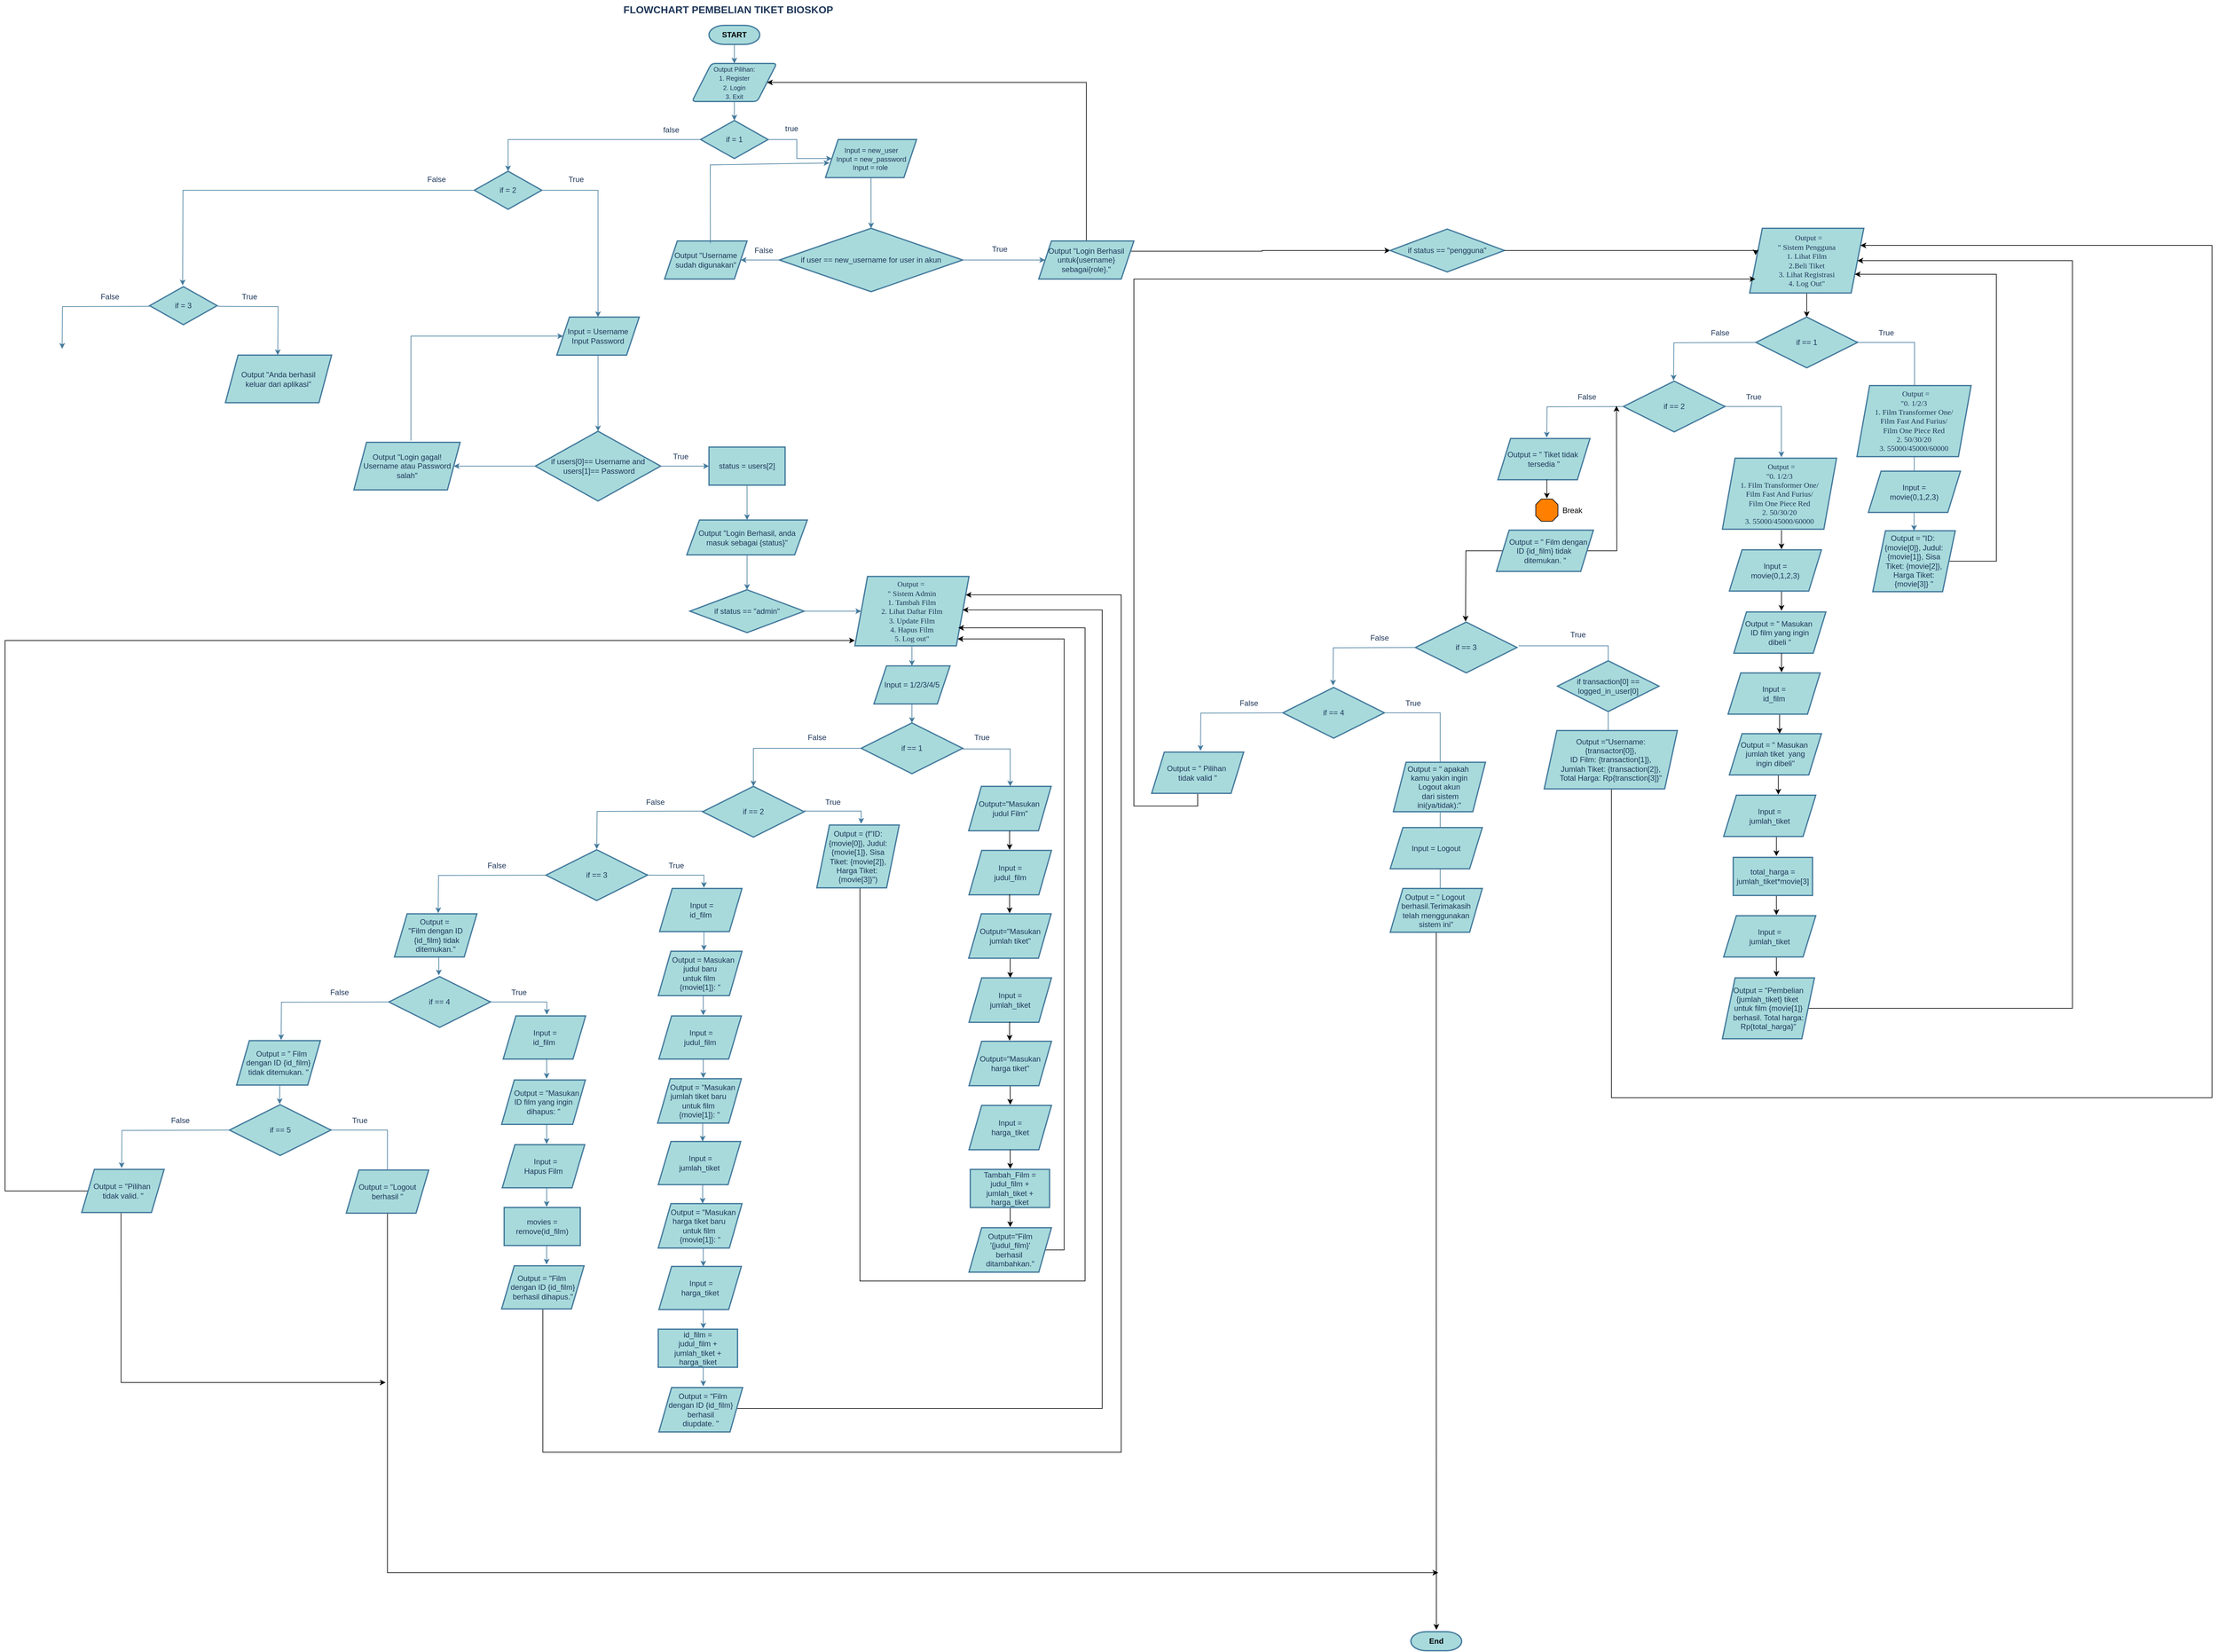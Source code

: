 <mxfile version="24.7.17">
  <diagram id="C5RBs43oDa-KdzZeNtuy" name="Page-1">
    <mxGraphModel dx="2954" dy="1274" grid="1" gridSize="10" guides="1" tooltips="1" connect="1" arrows="1" fold="1" page="1" pageScale="1" pageWidth="8000" pageHeight="8000" math="0" shadow="0">
      <root>
        <object label="" id="WIyWlLk6GJQsqaUBKTNV-0">
          <mxCell />
        </object>
        <mxCell id="WIyWlLk6GJQsqaUBKTNV-1" parent="WIyWlLk6GJQsqaUBKTNV-0" />
        <mxCell id="zbg4pSojLmp6s8H_3mv2-16" value="FLOWCHART PEMBELIAN TIKET BIOSKOP" style="text;html=1;align=center;verticalAlign=middle;resizable=0;points=[];autosize=1;strokeColor=none;fillColor=none;fontSize=16;labelBackgroundColor=none;fontStyle=1;fontColor=#1D3557;" parent="WIyWlLk6GJQsqaUBKTNV-1" vertex="1">
          <mxGeometry x="2505" y="50" width="350" height="30" as="geometry" />
        </mxCell>
        <mxCell id="zbg4pSojLmp6s8H_3mv2-17" value="" style="edgeStyle=orthogonalEdgeStyle;rounded=0;orthogonalLoop=1;jettySize=auto;html=1;labelBackgroundColor=none;strokeColor=#457B9D;fontColor=default;align=center;" parent="WIyWlLk6GJQsqaUBKTNV-1" source="zbg4pSojLmp6s8H_3mv2-18" target="zbg4pSojLmp6s8H_3mv2-20" edge="1">
          <mxGeometry relative="1" as="geometry" />
        </mxCell>
        <mxCell id="zbg4pSojLmp6s8H_3mv2-18" value="&lt;font color=&quot;#000000&quot;&gt;START&lt;/font&gt;" style="strokeWidth=2;html=1;shape=mxgraph.flowchart.terminator;whiteSpace=wrap;align=center;fillColor=#A8DADC;strokeColor=#457B9D;fontStyle=1;labelBackgroundColor=none;fontColor=#1D3557;" parent="WIyWlLk6GJQsqaUBKTNV-1" vertex="1">
          <mxGeometry x="2650" y="90" width="80" height="30" as="geometry" />
        </mxCell>
        <mxCell id="zbg4pSojLmp6s8H_3mv2-19" value="" style="edgeStyle=orthogonalEdgeStyle;rounded=0;orthogonalLoop=1;jettySize=auto;html=1;labelBackgroundColor=none;strokeColor=#457B9D;fontColor=default;align=center;" parent="WIyWlLk6GJQsqaUBKTNV-1" source="zbg4pSojLmp6s8H_3mv2-20" target="zbg4pSojLmp6s8H_3mv2-23" edge="1">
          <mxGeometry relative="1" as="geometry" />
        </mxCell>
        <mxCell id="zbg4pSojLmp6s8H_3mv2-20" value="&lt;font style=&quot;font-size: 10px;&quot;&gt;Output Pilihan:&lt;/font&gt;&lt;div&gt;&lt;font style=&quot;font-size: 10px;&quot;&gt;1. Register&lt;/font&gt;&lt;/div&gt;&lt;div&gt;&lt;font style=&quot;font-size: 10px;&quot;&gt;2. Login&lt;/font&gt;&lt;/div&gt;&lt;div&gt;&lt;font style=&quot;font-size: 10px;&quot;&gt;3. Exit&lt;/font&gt;&lt;/div&gt;" style="shape=parallelogram;html=1;strokeWidth=2;perimeter=parallelogramPerimeter;whiteSpace=wrap;rounded=1;arcSize=12;size=0.23;align=center;fillColor=#A8DADC;strokeColor=#457B9D;labelBackgroundColor=none;fontColor=#1D3557;" parent="WIyWlLk6GJQsqaUBKTNV-1" vertex="1">
          <mxGeometry x="2623.19" y="150" width="133.63" height="60" as="geometry" />
        </mxCell>
        <mxCell id="zbg4pSojLmp6s8H_3mv2-21" value="" style="edgeStyle=orthogonalEdgeStyle;rounded=0;orthogonalLoop=1;jettySize=auto;html=1;strokeColor=#457B9D;fontColor=#1D3557;fillColor=#A8DADC;align=center;" parent="WIyWlLk6GJQsqaUBKTNV-1" source="zbg4pSojLmp6s8H_3mv2-23" target="zbg4pSojLmp6s8H_3mv2-25" edge="1">
          <mxGeometry relative="1" as="geometry" />
        </mxCell>
        <mxCell id="zbg4pSojLmp6s8H_3mv2-22" value="" style="edgeStyle=orthogonalEdgeStyle;rounded=0;orthogonalLoop=1;jettySize=auto;html=1;strokeColor=#457B9D;fontColor=#1D3557;fillColor=#A8DADC;align=center;" parent="WIyWlLk6GJQsqaUBKTNV-1" source="zbg4pSojLmp6s8H_3mv2-23" target="zbg4pSojLmp6s8H_3mv2-27" edge="1">
          <mxGeometry relative="1" as="geometry" />
        </mxCell>
        <mxCell id="zbg4pSojLmp6s8H_3mv2-23" value="if = 1" style="strokeWidth=2;html=1;shape=mxgraph.flowchart.decision;whiteSpace=wrap;labelBackgroundColor=none;fillColor=#A8DADC;strokeColor=#457B9D;fontColor=#1D3557;align=center;" parent="WIyWlLk6GJQsqaUBKTNV-1" vertex="1">
          <mxGeometry x="2636.82" y="240" width="106.37" height="60" as="geometry" />
        </mxCell>
        <mxCell id="zbg4pSojLmp6s8H_3mv2-24" value="" style="edgeStyle=orthogonalEdgeStyle;rounded=0;orthogonalLoop=1;jettySize=auto;html=1;strokeColor=#457B9D;fontColor=#1D3557;fillColor=#A8DADC;align=center;" parent="WIyWlLk6GJQsqaUBKTNV-1" source="zbg4pSojLmp6s8H_3mv2-25" edge="1">
          <mxGeometry relative="1" as="geometry">
            <mxPoint x="1820" y="500" as="targetPoint" />
          </mxGeometry>
        </mxCell>
        <mxCell id="zbg4pSojLmp6s8H_3mv2-45" value="" style="edgeStyle=orthogonalEdgeStyle;rounded=0;orthogonalLoop=1;jettySize=auto;html=1;strokeColor=#457B9D;fontColor=#1D3557;fillColor=#A8DADC;" parent="WIyWlLk6GJQsqaUBKTNV-1" source="zbg4pSojLmp6s8H_3mv2-25" target="zbg4pSojLmp6s8H_3mv2-44" edge="1">
          <mxGeometry relative="1" as="geometry" />
        </mxCell>
        <mxCell id="zbg4pSojLmp6s8H_3mv2-25" value="if = 2" style="strokeWidth=2;html=1;shape=mxgraph.flowchart.decision;whiteSpace=wrap;labelBackgroundColor=none;fillColor=#A8DADC;strokeColor=#457B9D;fontColor=#1D3557;align=center;" parent="WIyWlLk6GJQsqaUBKTNV-1" vertex="1">
          <mxGeometry x="2280" y="320" width="106.37" height="60" as="geometry" />
        </mxCell>
        <mxCell id="zbg4pSojLmp6s8H_3mv2-30" value="" style="edgeStyle=orthogonalEdgeStyle;rounded=0;orthogonalLoop=1;jettySize=auto;html=1;strokeColor=#457B9D;fontColor=#1D3557;fillColor=#A8DADC;" parent="WIyWlLk6GJQsqaUBKTNV-1" source="zbg4pSojLmp6s8H_3mv2-27" target="zbg4pSojLmp6s8H_3mv2-29" edge="1">
          <mxGeometry relative="1" as="geometry" />
        </mxCell>
        <mxCell id="zbg4pSojLmp6s8H_3mv2-27" value="&lt;font style=&quot;font-size: 11px;&quot;&gt;Input = new_user&lt;/font&gt;&lt;div style=&quot;font-size: 11px;&quot;&gt;&lt;font style=&quot;font-size: 11px;&quot;&gt;Input = new_password&lt;/font&gt;&lt;/div&gt;&lt;div style=&quot;font-size: 11px;&quot;&gt;&lt;font style=&quot;font-size: 11px;&quot;&gt;Input = role&amp;nbsp;&lt;/font&gt;&lt;/div&gt;" style="shape=parallelogram;perimeter=parallelogramPerimeter;whiteSpace=wrap;html=1;fixedSize=1;fillColor=#A8DADC;strokeColor=#457B9D;fontColor=#1D3557;strokeWidth=2;labelBackgroundColor=none;align=center;" parent="WIyWlLk6GJQsqaUBKTNV-1" vertex="1">
          <mxGeometry x="2833.71" y="270" width="143.63" height="60" as="geometry" />
        </mxCell>
        <mxCell id="zbg4pSojLmp6s8H_3mv2-35" value="" style="edgeStyle=orthogonalEdgeStyle;rounded=0;orthogonalLoop=1;jettySize=auto;html=1;strokeColor=#457B9D;fontColor=#1D3557;fillColor=#A8DADC;" parent="WIyWlLk6GJQsqaUBKTNV-1" source="zbg4pSojLmp6s8H_3mv2-29" target="zbg4pSojLmp6s8H_3mv2-34" edge="1">
          <mxGeometry relative="1" as="geometry" />
        </mxCell>
        <mxCell id="zbg4pSojLmp6s8H_3mv2-41" value="" style="edgeStyle=orthogonalEdgeStyle;rounded=0;orthogonalLoop=1;jettySize=auto;html=1;strokeColor=#457B9D;fontColor=#1D3557;fillColor=#A8DADC;" parent="WIyWlLk6GJQsqaUBKTNV-1" source="zbg4pSojLmp6s8H_3mv2-29" target="zbg4pSojLmp6s8H_3mv2-40" edge="1">
          <mxGeometry relative="1" as="geometry" />
        </mxCell>
        <mxCell id="zbg4pSojLmp6s8H_3mv2-29" value="if user == new_username for user in akun" style="rhombus;whiteSpace=wrap;html=1;fillColor=#A8DADC;strokeColor=#457B9D;fontColor=#1D3557;strokeWidth=2;labelBackgroundColor=none;" parent="WIyWlLk6GJQsqaUBKTNV-1" vertex="1">
          <mxGeometry x="2761.05" y="410" width="288.95" height="100" as="geometry" />
        </mxCell>
        <mxCell id="zbg4pSojLmp6s8H_3mv2-32" value="true" style="text;html=1;align=center;verticalAlign=middle;resizable=0;points=[];autosize=1;strokeColor=none;fillColor=none;fontColor=#1D3557;" parent="WIyWlLk6GJQsqaUBKTNV-1" vertex="1">
          <mxGeometry x="2760" y="238" width="40" height="30" as="geometry" />
        </mxCell>
        <mxCell id="zbg4pSojLmp6s8H_3mv2-33" value="false" style="text;html=1;align=center;verticalAlign=middle;resizable=0;points=[];autosize=1;strokeColor=none;fillColor=none;fontColor=#1D3557;" parent="WIyWlLk6GJQsqaUBKTNV-1" vertex="1">
          <mxGeometry x="2565" y="240" width="50" height="30" as="geometry" />
        </mxCell>
        <mxCell id="zbg4pSojLmp6s8H_3mv2-34" value="Output &quot;Username sudah digunakan&quot;" style="shape=parallelogram;perimeter=parallelogramPerimeter;whiteSpace=wrap;html=1;fixedSize=1;fillColor=#A8DADC;strokeColor=#457B9D;fontColor=#1D3557;strokeWidth=2;labelBackgroundColor=none;" parent="WIyWlLk6GJQsqaUBKTNV-1" vertex="1">
          <mxGeometry x="2580" y="430" width="130" height="60" as="geometry" />
        </mxCell>
        <mxCell id="zbg4pSojLmp6s8H_3mv2-39" value="" style="endArrow=classic;html=1;rounded=0;strokeColor=#457B9D;fontColor=#1D3557;fillColor=#A8DADC;exitX=0.555;exitY=0.06;exitDx=0;exitDy=0;exitPerimeter=0;entryX=0.043;entryY=0.616;entryDx=0;entryDy=0;entryPerimeter=0;" parent="WIyWlLk6GJQsqaUBKTNV-1" source="zbg4pSojLmp6s8H_3mv2-34" target="zbg4pSojLmp6s8H_3mv2-27" edge="1">
          <mxGeometry width="50" height="50" relative="1" as="geometry">
            <mxPoint x="2850" y="560" as="sourcePoint" />
            <mxPoint x="2710" y="320" as="targetPoint" />
            <Array as="points">
              <mxPoint x="2652" y="310" />
            </Array>
          </mxGeometry>
        </mxCell>
        <mxCell id="7LFbkUnuwBzhCeb98ZXt-49" style="edgeStyle=orthogonalEdgeStyle;rounded=0;orthogonalLoop=1;jettySize=auto;html=1;" parent="WIyWlLk6GJQsqaUBKTNV-1" source="7LFbkUnuwBzhCeb98ZXt-77" edge="1">
          <mxGeometry relative="1" as="geometry">
            <mxPoint x="4381" y="550" as="targetPoint" />
          </mxGeometry>
        </mxCell>
        <mxCell id="cw-T34wFL_XempVhqzlg-1" style="edgeStyle=orthogonalEdgeStyle;rounded=0;orthogonalLoop=1;jettySize=auto;html=1;exitX=0.5;exitY=0;exitDx=0;exitDy=0;entryX=1;entryY=0.5;entryDx=0;entryDy=0;" edge="1" parent="WIyWlLk6GJQsqaUBKTNV-1" source="zbg4pSojLmp6s8H_3mv2-40" target="zbg4pSojLmp6s8H_3mv2-20">
          <mxGeometry relative="1" as="geometry">
            <Array as="points">
              <mxPoint x="3245" y="180" />
            </Array>
          </mxGeometry>
        </mxCell>
        <mxCell id="cw-T34wFL_XempVhqzlg-14" style="edgeStyle=orthogonalEdgeStyle;rounded=0;orthogonalLoop=1;jettySize=auto;html=1;exitX=1;exitY=0.25;exitDx=0;exitDy=0;entryX=0;entryY=0.5;entryDx=0;entryDy=0;" edge="1" parent="WIyWlLk6GJQsqaUBKTNV-1" source="zbg4pSojLmp6s8H_3mv2-40" target="7LFbkUnuwBzhCeb98ZXt-67">
          <mxGeometry relative="1" as="geometry" />
        </mxCell>
        <mxCell id="zbg4pSojLmp6s8H_3mv2-40" value="Output &quot;Login Berhasil&lt;div&gt;&lt;span style=&quot;background-color: initial;&quot;&gt;untuk{username}&lt;/span&gt;&lt;/div&gt;&lt;div&gt;&lt;span style=&quot;background-color: initial;&quot;&gt;sebagai{role}.&quot;&lt;/span&gt;&lt;/div&gt;" style="shape=parallelogram;perimeter=parallelogramPerimeter;whiteSpace=wrap;html=1;fixedSize=1;fillColor=#A8DADC;strokeColor=#457B9D;fontColor=#1D3557;strokeWidth=2;labelBackgroundColor=none;" parent="WIyWlLk6GJQsqaUBKTNV-1" vertex="1">
          <mxGeometry x="3170.01" y="430" width="149.99" height="60" as="geometry" />
        </mxCell>
        <mxCell id="zbg4pSojLmp6s8H_3mv2-42" value="False" style="text;html=1;align=center;verticalAlign=middle;resizable=0;points=[];autosize=1;strokeColor=none;fillColor=none;fontColor=#1D3557;" parent="WIyWlLk6GJQsqaUBKTNV-1" vertex="1">
          <mxGeometry x="2711.05" y="430" width="50" height="30" as="geometry" />
        </mxCell>
        <mxCell id="zbg4pSojLmp6s8H_3mv2-43" value="True" style="text;html=1;align=center;verticalAlign=middle;resizable=0;points=[];autosize=1;strokeColor=none;fillColor=none;fontColor=#1D3557;" parent="WIyWlLk6GJQsqaUBKTNV-1" vertex="1">
          <mxGeometry x="3083" y="428" width="50" height="30" as="geometry" />
        </mxCell>
        <mxCell id="zbg4pSojLmp6s8H_3mv2-49" value="" style="edgeStyle=orthogonalEdgeStyle;rounded=0;orthogonalLoop=1;jettySize=auto;html=1;strokeColor=#457B9D;fontColor=#1D3557;fillColor=#A8DADC;" parent="WIyWlLk6GJQsqaUBKTNV-1" source="zbg4pSojLmp6s8H_3mv2-44" target="zbg4pSojLmp6s8H_3mv2-48" edge="1">
          <mxGeometry relative="1" as="geometry" />
        </mxCell>
        <mxCell id="zbg4pSojLmp6s8H_3mv2-50" value="" style="edgeLabel;html=1;align=center;verticalAlign=middle;resizable=0;points=[];strokeColor=#457B9D;fontColor=#1D3557;fillColor=#A8DADC;" parent="zbg4pSojLmp6s8H_3mv2-49" vertex="1" connectable="0">
          <mxGeometry x="-0.001" y="-1" relative="1" as="geometry">
            <mxPoint as="offset" />
          </mxGeometry>
        </mxCell>
        <mxCell id="zbg4pSojLmp6s8H_3mv2-51" value="" style="edgeLabel;html=1;align=center;verticalAlign=middle;resizable=0;points=[];strokeColor=#457B9D;fontColor=#1D3557;fillColor=#A8DADC;" parent="zbg4pSojLmp6s8H_3mv2-49" vertex="1" connectable="0">
          <mxGeometry x="-0.038" relative="1" as="geometry">
            <mxPoint as="offset" />
          </mxGeometry>
        </mxCell>
        <mxCell id="zbg4pSojLmp6s8H_3mv2-44" value="Input = Username&lt;div&gt;Input Password&lt;/div&gt;" style="shape=parallelogram;perimeter=parallelogramPerimeter;whiteSpace=wrap;html=1;fixedSize=1;fillColor=#A8DADC;strokeColor=#457B9D;fontColor=#1D3557;strokeWidth=2;labelBackgroundColor=none;" parent="WIyWlLk6GJQsqaUBKTNV-1" vertex="1">
          <mxGeometry x="2410" y="550" width="130" height="60" as="geometry" />
        </mxCell>
        <mxCell id="zbg4pSojLmp6s8H_3mv2-46" value="True" style="text;html=1;align=center;verticalAlign=middle;resizable=0;points=[];autosize=1;strokeColor=none;fillColor=none;fontColor=#1D3557;" parent="WIyWlLk6GJQsqaUBKTNV-1" vertex="1">
          <mxGeometry x="2415" y="318" width="50" height="30" as="geometry" />
        </mxCell>
        <mxCell id="zbg4pSojLmp6s8H_3mv2-47" value="False" style="text;html=1;align=center;verticalAlign=middle;resizable=0;points=[];autosize=1;strokeColor=none;fillColor=none;fontColor=#1D3557;" parent="WIyWlLk6GJQsqaUBKTNV-1" vertex="1">
          <mxGeometry x="2195" y="318" width="50" height="30" as="geometry" />
        </mxCell>
        <mxCell id="zbg4pSojLmp6s8H_3mv2-53" value="" style="edgeStyle=orthogonalEdgeStyle;rounded=0;orthogonalLoop=1;jettySize=auto;html=1;strokeColor=#457B9D;fontColor=#1D3557;fillColor=#A8DADC;" parent="WIyWlLk6GJQsqaUBKTNV-1" source="zbg4pSojLmp6s8H_3mv2-48" target="zbg4pSojLmp6s8H_3mv2-52" edge="1">
          <mxGeometry relative="1" as="geometry" />
        </mxCell>
        <mxCell id="zbg4pSojLmp6s8H_3mv2-56" value="" style="edgeStyle=orthogonalEdgeStyle;rounded=0;orthogonalLoop=1;jettySize=auto;html=1;strokeColor=#457B9D;fontColor=#1D3557;fillColor=#A8DADC;" parent="WIyWlLk6GJQsqaUBKTNV-1" source="zbg4pSojLmp6s8H_3mv2-48" target="zbg4pSojLmp6s8H_3mv2-55" edge="1">
          <mxGeometry relative="1" as="geometry" />
        </mxCell>
        <mxCell id="zbg4pSojLmp6s8H_3mv2-48" value="if users[0]== Username and&lt;div&gt;&amp;nbsp;users[1]== Password&lt;/div&gt;" style="rhombus;whiteSpace=wrap;html=1;fillColor=#A8DADC;strokeColor=#457B9D;fontColor=#1D3557;strokeWidth=2;labelBackgroundColor=none;" parent="WIyWlLk6GJQsqaUBKTNV-1" vertex="1">
          <mxGeometry x="2376.25" y="730" width="197.5" height="110" as="geometry" />
        </mxCell>
        <mxCell id="zbg4pSojLmp6s8H_3mv2-61" value="" style="edgeStyle=orthogonalEdgeStyle;rounded=0;orthogonalLoop=1;jettySize=auto;html=1;strokeColor=#457B9D;fontColor=#1D3557;fillColor=#A8DADC;" parent="WIyWlLk6GJQsqaUBKTNV-1" source="zbg4pSojLmp6s8H_3mv2-52" target="zbg4pSojLmp6s8H_3mv2-60" edge="1">
          <mxGeometry relative="1" as="geometry" />
        </mxCell>
        <mxCell id="zbg4pSojLmp6s8H_3mv2-52" value="status = users[2]" style="whiteSpace=wrap;html=1;fillColor=#A8DADC;strokeColor=#457B9D;fontColor=#1D3557;strokeWidth=2;labelBackgroundColor=none;" parent="WIyWlLk6GJQsqaUBKTNV-1" vertex="1">
          <mxGeometry x="2650" y="755" width="120" height="60" as="geometry" />
        </mxCell>
        <mxCell id="zbg4pSojLmp6s8H_3mv2-54" value="True" style="text;html=1;align=center;verticalAlign=middle;resizable=0;points=[];autosize=1;strokeColor=none;fillColor=none;fontColor=#1D3557;" parent="WIyWlLk6GJQsqaUBKTNV-1" vertex="1">
          <mxGeometry x="2580" y="755" width="50" height="30" as="geometry" />
        </mxCell>
        <mxCell id="zbg4pSojLmp6s8H_3mv2-55" value="Output &quot;Login gagal! Username atau Password salah&quot;" style="shape=parallelogram;perimeter=parallelogramPerimeter;whiteSpace=wrap;html=1;fixedSize=1;fillColor=#A8DADC;strokeColor=#457B9D;fontColor=#1D3557;strokeWidth=2;labelBackgroundColor=none;" parent="WIyWlLk6GJQsqaUBKTNV-1" vertex="1">
          <mxGeometry x="2090" y="747.5" width="167.5" height="75" as="geometry" />
        </mxCell>
        <mxCell id="zbg4pSojLmp6s8H_3mv2-59" value="" style="endArrow=classic;html=1;rounded=0;strokeColor=#457B9D;fontColor=#1D3557;fillColor=#A8DADC;exitX=0.537;exitY=-0.037;exitDx=0;exitDy=0;exitPerimeter=0;entryX=0;entryY=0.5;entryDx=0;entryDy=0;" parent="WIyWlLk6GJQsqaUBKTNV-1" source="zbg4pSojLmp6s8H_3mv2-55" target="zbg4pSojLmp6s8H_3mv2-44" edge="1">
          <mxGeometry width="50" height="50" relative="1" as="geometry">
            <mxPoint x="2370" y="670" as="sourcePoint" />
            <mxPoint x="2420" y="620" as="targetPoint" />
            <Array as="points">
              <mxPoint x="2180" y="580" />
            </Array>
          </mxGeometry>
        </mxCell>
        <mxCell id="zbg4pSojLmp6s8H_3mv2-63" value="" style="edgeStyle=orthogonalEdgeStyle;rounded=0;orthogonalLoop=1;jettySize=auto;html=1;strokeColor=#457B9D;fontColor=#1D3557;fillColor=#A8DADC;" parent="WIyWlLk6GJQsqaUBKTNV-1" source="zbg4pSojLmp6s8H_3mv2-60" target="zbg4pSojLmp6s8H_3mv2-62" edge="1">
          <mxGeometry relative="1" as="geometry" />
        </mxCell>
        <mxCell id="zbg4pSojLmp6s8H_3mv2-60" value="Output &quot;Login Berhasil, anda masuk sebagai {status}&quot;" style="shape=parallelogram;perimeter=parallelogramPerimeter;whiteSpace=wrap;html=1;fixedSize=1;fillColor=#A8DADC;strokeColor=#457B9D;fontColor=#1D3557;strokeWidth=2;labelBackgroundColor=none;" parent="WIyWlLk6GJQsqaUBKTNV-1" vertex="1">
          <mxGeometry x="2615" y="870" width="190" height="55" as="geometry" />
        </mxCell>
        <mxCell id="zbg4pSojLmp6s8H_3mv2-65" value="" style="edgeStyle=orthogonalEdgeStyle;rounded=0;orthogonalLoop=1;jettySize=auto;html=1;strokeColor=#457B9D;fontColor=#1D3557;fillColor=#A8DADC;" parent="WIyWlLk6GJQsqaUBKTNV-1" source="zbg4pSojLmp6s8H_3mv2-62" target="zbg4pSojLmp6s8H_3mv2-64" edge="1">
          <mxGeometry relative="1" as="geometry" />
        </mxCell>
        <mxCell id="zbg4pSojLmp6s8H_3mv2-62" value="if status == &quot;admin&quot;" style="rhombus;whiteSpace=wrap;html=1;fillColor=#A8DADC;strokeColor=#457B9D;fontColor=#1D3557;strokeWidth=2;labelBackgroundColor=none;" parent="WIyWlLk6GJQsqaUBKTNV-1" vertex="1">
          <mxGeometry x="2620" y="980" width="180" height="67.5" as="geometry" />
        </mxCell>
        <mxCell id="zbg4pSojLmp6s8H_3mv2-67" value="" style="edgeStyle=orthogonalEdgeStyle;rounded=0;orthogonalLoop=1;jettySize=auto;html=1;strokeColor=#457B9D;fontColor=#1D3557;fillColor=#A8DADC;" parent="WIyWlLk6GJQsqaUBKTNV-1" source="zbg4pSojLmp6s8H_3mv2-64" target="zbg4pSojLmp6s8H_3mv2-66" edge="1">
          <mxGeometry relative="1" as="geometry" />
        </mxCell>
        <mxCell id="zbg4pSojLmp6s8H_3mv2-64" value="&lt;font face=&quot;Verdana&quot;&gt;Output =&amp;nbsp;&lt;/font&gt;&lt;div&gt;&lt;font face=&quot;Gwa8SxlCsdu1uKtJ1fb-&quot;&gt;&quot; Sistem Admin&lt;/font&gt;&lt;/div&gt;&lt;div&gt;&lt;font face=&quot;Gwa8SxlCsdu1uKtJ1fb-&quot;&gt;1. Tambah Film&lt;/font&gt;&lt;/div&gt;&lt;div&gt;&lt;font face=&quot;Gwa8SxlCsdu1uKtJ1fb-&quot;&gt;2. Lihat Daftar Film&lt;/font&gt;&lt;/div&gt;&lt;div&gt;&lt;font face=&quot;Gwa8SxlCsdu1uKtJ1fb-&quot;&gt;3. Update Film&lt;/font&gt;&lt;/div&gt;&lt;div&gt;&lt;span style=&quot;background-color: initial;&quot;&gt;&lt;font face=&quot;Gwa8SxlCsdu1uKtJ1fb-&quot;&gt;4. Hapus Film&lt;/font&gt;&lt;/span&gt;&lt;/div&gt;&lt;div&gt;&lt;font face=&quot;Gwa8SxlCsdu1uKtJ1fb-&quot;&gt;5. Log out&quot;&lt;/font&gt;&lt;/div&gt;" style="shape=parallelogram;perimeter=parallelogramPerimeter;whiteSpace=wrap;html=1;fixedSize=1;fillColor=#A8DADC;strokeColor=#457B9D;fontColor=#1D3557;strokeWidth=2;labelBackgroundColor=none;align=center;" parent="WIyWlLk6GJQsqaUBKTNV-1" vertex="1">
          <mxGeometry x="2880" y="959.06" width="180" height="109.37" as="geometry" />
        </mxCell>
        <mxCell id="zbg4pSojLmp6s8H_3mv2-69" value="" style="edgeStyle=orthogonalEdgeStyle;rounded=0;orthogonalLoop=1;jettySize=auto;html=1;strokeColor=#457B9D;fontColor=#1D3557;fillColor=#A8DADC;" parent="WIyWlLk6GJQsqaUBKTNV-1" source="zbg4pSojLmp6s8H_3mv2-66" target="zbg4pSojLmp6s8H_3mv2-68" edge="1">
          <mxGeometry relative="1" as="geometry" />
        </mxCell>
        <mxCell id="zbg4pSojLmp6s8H_3mv2-66" value="Input = 1/2/3/4/5" style="shape=parallelogram;perimeter=parallelogramPerimeter;whiteSpace=wrap;html=1;fixedSize=1;fillColor=#A8DADC;strokeColor=#457B9D;fontColor=#1D3557;strokeWidth=2;labelBackgroundColor=none;" parent="WIyWlLk6GJQsqaUBKTNV-1" vertex="1">
          <mxGeometry x="2910" y="1100.005" width="120" height="60" as="geometry" />
        </mxCell>
        <mxCell id="zbg4pSojLmp6s8H_3mv2-71" value="" style="edgeStyle=orthogonalEdgeStyle;rounded=0;orthogonalLoop=1;jettySize=auto;html=1;strokeColor=#457B9D;fontColor=#1D3557;fillColor=#A8DADC;exitX=0.915;exitY=0.473;exitDx=0;exitDy=0;exitPerimeter=0;" parent="WIyWlLk6GJQsqaUBKTNV-1" edge="1">
          <mxGeometry relative="1" as="geometry">
            <mxPoint x="3036.4" y="1228.84" as="sourcePoint" />
            <Array as="points">
              <mxPoint x="3036" y="1231" />
              <mxPoint x="3125" y="1231" />
              <mxPoint x="3125" y="1280" />
            </Array>
            <mxPoint x="3125" y="1290" as="targetPoint" />
          </mxGeometry>
        </mxCell>
        <mxCell id="zbg4pSojLmp6s8H_3mv2-75" value="" style="edgeStyle=orthogonalEdgeStyle;rounded=0;orthogonalLoop=1;jettySize=auto;html=1;strokeColor=#457B9D;fontColor=#1D3557;fillColor=#A8DADC;" parent="WIyWlLk6GJQsqaUBKTNV-1" source="zbg4pSojLmp6s8H_3mv2-68" target="zbg4pSojLmp6s8H_3mv2-74" edge="1">
          <mxGeometry relative="1" as="geometry" />
        </mxCell>
        <mxCell id="zbg4pSojLmp6s8H_3mv2-68" value="if == 1" style="rhombus;whiteSpace=wrap;html=1;fillColor=#A8DADC;strokeColor=#457B9D;fontColor=#1D3557;strokeWidth=2;labelBackgroundColor=none;" parent="WIyWlLk6GJQsqaUBKTNV-1" vertex="1">
          <mxGeometry x="2890" y="1190" width="160" height="80" as="geometry" />
        </mxCell>
        <mxCell id="zbg4pSojLmp6s8H_3mv2-70" value="Input =&lt;div&gt;judul_film&lt;/div&gt;" style="shape=parallelogram;perimeter=parallelogramPerimeter;whiteSpace=wrap;html=1;fixedSize=1;fillColor=#A8DADC;strokeColor=#457B9D;fontColor=#1D3557;strokeWidth=2;labelBackgroundColor=none;" parent="WIyWlLk6GJQsqaUBKTNV-1" vertex="1">
          <mxGeometry x="3060" y="1391.02" width="130" height="70" as="geometry" />
        </mxCell>
        <mxCell id="zbg4pSojLmp6s8H_3mv2-74" value="if == 2" style="rhombus;whiteSpace=wrap;html=1;fillColor=#A8DADC;strokeColor=#457B9D;fontColor=#1D3557;strokeWidth=2;labelBackgroundColor=none;" parent="WIyWlLk6GJQsqaUBKTNV-1" vertex="1">
          <mxGeometry x="2640" y="1290" width="160" height="80" as="geometry" />
        </mxCell>
        <mxCell id="zbg4pSojLmp6s8H_3mv2-76" value="True" style="text;html=1;align=center;verticalAlign=middle;resizable=0;points=[];autosize=1;strokeColor=none;fillColor=none;fontColor=#1D3557;" parent="WIyWlLk6GJQsqaUBKTNV-1" vertex="1">
          <mxGeometry x="3055" y="1198" width="50" height="30" as="geometry" />
        </mxCell>
        <mxCell id="zbg4pSojLmp6s8H_3mv2-77" value="False" style="text;html=1;align=center;verticalAlign=middle;resizable=0;points=[];autosize=1;strokeColor=none;fillColor=none;fontColor=#1D3557;" parent="WIyWlLk6GJQsqaUBKTNV-1" vertex="1">
          <mxGeometry x="2795" y="1198" width="50" height="30" as="geometry" />
        </mxCell>
        <mxCell id="NoHPDvICe68tuVYvRYJU-0" value="if = 3" style="strokeWidth=2;html=1;shape=mxgraph.flowchart.decision;whiteSpace=wrap;labelBackgroundColor=none;fillColor=#A8DADC;strokeColor=#457B9D;fontColor=#1D3557;align=center;" parent="WIyWlLk6GJQsqaUBKTNV-1" vertex="1">
          <mxGeometry x="1768" y="502" width="106.37" height="60" as="geometry" />
        </mxCell>
        <mxCell id="NoHPDvICe68tuVYvRYJU-3" value="" style="endArrow=classic;html=1;rounded=0;" parent="WIyWlLk6GJQsqaUBKTNV-1" edge="1">
          <mxGeometry width="50" height="50" relative="1" as="geometry">
            <mxPoint x="3125" y="1562" as="sourcePoint" />
            <mxPoint x="3125" y="1592" as="targetPoint" />
          </mxGeometry>
        </mxCell>
        <mxCell id="NoHPDvICe68tuVYvRYJU-4" value="Input =&lt;div&gt;&lt;span style=&quot;background-color: initial;&quot;&gt;jumlah_tiket&lt;/span&gt;&lt;/div&gt;" style="shape=parallelogram;perimeter=parallelogramPerimeter;whiteSpace=wrap;html=1;fixedSize=1;fillColor=#A8DADC;strokeColor=#457B9D;fontColor=#1D3557;strokeWidth=2;labelBackgroundColor=none;align=center;" parent="WIyWlLk6GJQsqaUBKTNV-1" vertex="1">
          <mxGeometry x="3060" y="1592" width="130" height="70" as="geometry" />
        </mxCell>
        <mxCell id="NoHPDvICe68tuVYvRYJU-8" value="Input =&lt;div&gt;harga_tiket&lt;/div&gt;" style="shape=parallelogram;perimeter=parallelogramPerimeter;whiteSpace=wrap;html=1;fixedSize=1;fillColor=#A8DADC;strokeColor=#457B9D;fontColor=#1D3557;strokeWidth=2;labelBackgroundColor=none;align=center;" parent="WIyWlLk6GJQsqaUBKTNV-1" vertex="1">
          <mxGeometry x="3060" y="1793" width="130" height="70" as="geometry" />
        </mxCell>
        <mxCell id="NoHPDvICe68tuVYvRYJU-9" value="" style="endArrow=classic;html=1;rounded=0;" parent="WIyWlLk6GJQsqaUBKTNV-1" edge="1">
          <mxGeometry width="50" height="50" relative="1" as="geometry">
            <mxPoint x="3125" y="1762" as="sourcePoint" />
            <mxPoint x="3125" y="1792" as="targetPoint" />
          </mxGeometry>
        </mxCell>
        <mxCell id="NoHPDvICe68tuVYvRYJU-12" value="" style="endArrow=classic;html=1;rounded=0;" parent="WIyWlLk6GJQsqaUBKTNV-1" edge="1">
          <mxGeometry width="50" height="50" relative="1" as="geometry">
            <mxPoint x="3125" y="1863" as="sourcePoint" />
            <mxPoint x="3125" y="1893" as="targetPoint" />
          </mxGeometry>
        </mxCell>
        <mxCell id="NoHPDvICe68tuVYvRYJU-15" value="" style="edgeStyle=orthogonalEdgeStyle;rounded=0;orthogonalLoop=1;jettySize=auto;html=1;strokeColor=#457B9D;fontColor=#1D3557;fillColor=#A8DADC;" parent="WIyWlLk6GJQsqaUBKTNV-1" edge="1">
          <mxGeometry relative="1" as="geometry">
            <mxPoint x="2643" y="1329" as="sourcePoint" />
            <mxPoint x="2473" y="1389" as="targetPoint" />
          </mxGeometry>
        </mxCell>
        <mxCell id="NoHPDvICe68tuVYvRYJU-16" value="" style="edgeStyle=orthogonalEdgeStyle;rounded=0;orthogonalLoop=1;jettySize=auto;html=1;strokeColor=#457B9D;fontColor=#1D3557;fillColor=#A8DADC;exitX=0.915;exitY=0.473;exitDx=0;exitDy=0;exitPerimeter=0;" parent="WIyWlLk6GJQsqaUBKTNV-1" edge="1">
          <mxGeometry relative="1" as="geometry">
            <mxPoint x="2801" y="1327" as="sourcePoint" />
            <Array as="points">
              <mxPoint x="2801" y="1329" />
              <mxPoint x="2890" y="1329" />
            </Array>
            <mxPoint x="2890" y="1349" as="targetPoint" />
          </mxGeometry>
        </mxCell>
        <mxCell id="NoHPDvICe68tuVYvRYJU-17" value="False" style="text;html=1;align=center;verticalAlign=middle;resizable=0;points=[];autosize=1;strokeColor=none;fillColor=none;fontColor=#1D3557;" parent="WIyWlLk6GJQsqaUBKTNV-1" vertex="1">
          <mxGeometry x="2540" y="1300" width="50" height="30" as="geometry" />
        </mxCell>
        <mxCell id="NoHPDvICe68tuVYvRYJU-18" value="True" style="text;html=1;align=center;verticalAlign=middle;resizable=0;points=[];autosize=1;strokeColor=none;fillColor=none;fontColor=#1D3557;" parent="WIyWlLk6GJQsqaUBKTNV-1" vertex="1">
          <mxGeometry x="2820" y="1300" width="50" height="30" as="geometry" />
        </mxCell>
        <mxCell id="NoHPDvICe68tuVYvRYJU-19" value="if == 3" style="rhombus;whiteSpace=wrap;html=1;fillColor=#A8DADC;strokeColor=#457B9D;fontColor=#1D3557;strokeWidth=2;labelBackgroundColor=none;" parent="WIyWlLk6GJQsqaUBKTNV-1" vertex="1">
          <mxGeometry x="2393" y="1390" width="160" height="80" as="geometry" />
        </mxCell>
        <mxCell id="cw-T34wFL_XempVhqzlg-21" style="edgeStyle=orthogonalEdgeStyle;rounded=0;orthogonalLoop=1;jettySize=auto;html=1;exitX=0.5;exitY=1;exitDx=0;exitDy=0;" edge="1" parent="WIyWlLk6GJQsqaUBKTNV-1">
          <mxGeometry relative="1" as="geometry">
            <mxPoint x="2888" y="1450" as="sourcePoint" />
            <mxPoint x="3043" y="1040" as="targetPoint" />
            <Array as="points">
              <mxPoint x="2888" y="2070" />
              <mxPoint x="3243" y="2070" />
              <mxPoint x="3243" y="1040" />
              <mxPoint x="3053" y="1040" />
            </Array>
          </mxGeometry>
        </mxCell>
        <mxCell id="NoHPDvICe68tuVYvRYJU-20" value="Output = (f&quot;ID:&lt;div&gt;{movie[0]}, Judul:&lt;/div&gt;&lt;div&gt;{movie[1]}, Sisa&lt;/div&gt;&lt;div&gt;Tiket: {movie[2]},&lt;/div&gt;&lt;div&gt;Harga Tiket:&amp;nbsp;&lt;/div&gt;&lt;div&gt;{movie[3]}&quot;)&lt;/div&gt;" style="shape=parallelogram;perimeter=parallelogramPerimeter;whiteSpace=wrap;html=1;fixedSize=1;fillColor=#A8DADC;strokeColor=#457B9D;fontColor=#1D3557;strokeWidth=2;labelBackgroundColor=none;align=center;" parent="WIyWlLk6GJQsqaUBKTNV-1" vertex="1">
          <mxGeometry x="2820" y="1351" width="130" height="99" as="geometry" />
        </mxCell>
        <mxCell id="NoHPDvICe68tuVYvRYJU-22" value="" style="edgeStyle=orthogonalEdgeStyle;rounded=0;orthogonalLoop=1;jettySize=auto;html=1;strokeColor=#457B9D;fontColor=#1D3557;fillColor=#A8DADC;exitX=0.915;exitY=0.473;exitDx=0;exitDy=0;exitPerimeter=0;" parent="WIyWlLk6GJQsqaUBKTNV-1" edge="1">
          <mxGeometry relative="1" as="geometry">
            <mxPoint x="2553" y="1428" as="sourcePoint" />
            <Array as="points">
              <mxPoint x="2553" y="1430" />
              <mxPoint x="2642" y="1430" />
            </Array>
            <mxPoint x="2642" y="1450" as="targetPoint" />
          </mxGeometry>
        </mxCell>
        <mxCell id="NoHPDvICe68tuVYvRYJU-23" value="" style="edgeStyle=orthogonalEdgeStyle;rounded=0;orthogonalLoop=1;jettySize=auto;html=1;strokeColor=#457B9D;fontColor=#1D3557;fillColor=#A8DADC;" parent="WIyWlLk6GJQsqaUBKTNV-1" edge="1">
          <mxGeometry relative="1" as="geometry">
            <mxPoint x="2393" y="1430" as="sourcePoint" />
            <mxPoint x="2223" y="1490" as="targetPoint" />
          </mxGeometry>
        </mxCell>
        <mxCell id="NoHPDvICe68tuVYvRYJU-24" value="True" style="text;html=1;align=center;verticalAlign=middle;resizable=0;points=[];autosize=1;strokeColor=none;fillColor=none;fontColor=#1D3557;" parent="WIyWlLk6GJQsqaUBKTNV-1" vertex="1">
          <mxGeometry x="2573.19" y="1400" width="50" height="30" as="geometry" />
        </mxCell>
        <mxCell id="NoHPDvICe68tuVYvRYJU-25" value="False" style="text;html=1;align=center;verticalAlign=middle;resizable=0;points=[];autosize=1;strokeColor=none;fillColor=none;fontColor=#1D3557;" parent="WIyWlLk6GJQsqaUBKTNV-1" vertex="1">
          <mxGeometry x="2290" y="1400" width="50" height="30" as="geometry" />
        </mxCell>
        <mxCell id="7LFbkUnuwBzhCeb98ZXt-3" value="&amp;nbsp; &amp;nbsp;Output = Masukan&lt;div&gt;&lt;span style=&quot;background-color: initial;&quot;&gt;judul baru&lt;/span&gt;&lt;/div&gt;&lt;div&gt;&lt;span style=&quot;background-color: initial;&quot;&gt;untuk film&amp;nbsp;&lt;/span&gt;&lt;/div&gt;&lt;div&gt;&lt;span style=&quot;background-color: initial;&quot;&gt;{movie[1]}: &quot;&lt;/span&gt;&lt;/div&gt;" style="shape=parallelogram;perimeter=parallelogramPerimeter;whiteSpace=wrap;html=1;fixedSize=1;fillColor=#A8DADC;strokeColor=#457B9D;fontColor=#1D3557;strokeWidth=2;labelBackgroundColor=none;align=center;" parent="WIyWlLk6GJQsqaUBKTNV-1" vertex="1">
          <mxGeometry x="2570" y="1550" width="132.05" height="70" as="geometry" />
        </mxCell>
        <mxCell id="7LFbkUnuwBzhCeb98ZXt-5" value="&amp;nbsp; Input =&amp;nbsp;&lt;div&gt;judul_film&lt;/div&gt;" style="shape=parallelogram;perimeter=parallelogramPerimeter;whiteSpace=wrap;html=1;fixedSize=1;fillColor=#A8DADC;strokeColor=#457B9D;fontColor=#1D3557;strokeWidth=2;labelBackgroundColor=none;align=center;" parent="WIyWlLk6GJQsqaUBKTNV-1" vertex="1">
          <mxGeometry x="2571.03" y="1652" width="130" height="68" as="geometry" />
        </mxCell>
        <mxCell id="7LFbkUnuwBzhCeb98ZXt-6" value="" style="edgeStyle=orthogonalEdgeStyle;rounded=0;orthogonalLoop=1;jettySize=auto;html=1;strokeColor=#457B9D;fontColor=#1D3557;fillColor=#A8DADC;" parent="WIyWlLk6GJQsqaUBKTNV-1" edge="1">
          <mxGeometry relative="1" as="geometry">
            <mxPoint x="2641" y="1621" as="sourcePoint" />
            <mxPoint x="2641" y="1651" as="targetPoint" />
          </mxGeometry>
        </mxCell>
        <mxCell id="7LFbkUnuwBzhCeb98ZXt-7" value="&amp;nbsp; &amp;nbsp;Output = &quot;Masukan&lt;div&gt;&lt;span style=&quot;background-color: initial;&quot;&gt;jumlah tiket baru&amp;nbsp;&lt;/span&gt;&lt;/div&gt;&lt;div&gt;&lt;span style=&quot;background-color: initial;&quot;&gt;untuk film&amp;nbsp;&lt;/span&gt;&lt;/div&gt;&lt;div&gt;&lt;span style=&quot;background-color: initial;&quot;&gt;{movie[1]}: &quot;&lt;/span&gt;&lt;/div&gt;" style="shape=parallelogram;perimeter=parallelogramPerimeter;whiteSpace=wrap;html=1;fixedSize=1;fillColor=#A8DADC;strokeColor=#457B9D;fontColor=#1D3557;strokeWidth=2;labelBackgroundColor=none;align=center;" parent="WIyWlLk6GJQsqaUBKTNV-1" vertex="1">
          <mxGeometry x="2569" y="1751" width="132.05" height="70" as="geometry" />
        </mxCell>
        <mxCell id="7LFbkUnuwBzhCeb98ZXt-8" value="&amp;nbsp; Input =&amp;nbsp;&lt;div&gt;jumlah_tiket&lt;/div&gt;" style="shape=parallelogram;perimeter=parallelogramPerimeter;whiteSpace=wrap;html=1;fixedSize=1;fillColor=#A8DADC;strokeColor=#457B9D;fontColor=#1D3557;strokeWidth=2;labelBackgroundColor=none;align=center;" parent="WIyWlLk6GJQsqaUBKTNV-1" vertex="1">
          <mxGeometry x="2570.03" y="1850" width="130" height="68" as="geometry" />
        </mxCell>
        <mxCell id="7LFbkUnuwBzhCeb98ZXt-9" value="" style="edgeStyle=orthogonalEdgeStyle;rounded=0;orthogonalLoop=1;jettySize=auto;html=1;strokeColor=#457B9D;fontColor=#1D3557;fillColor=#A8DADC;" parent="WIyWlLk6GJQsqaUBKTNV-1" edge="1">
          <mxGeometry relative="1" as="geometry">
            <mxPoint x="2640" y="1820" as="sourcePoint" />
            <mxPoint x="2640" y="1850" as="targetPoint" />
          </mxGeometry>
        </mxCell>
        <mxCell id="7LFbkUnuwBzhCeb98ZXt-11" value="" style="edgeStyle=orthogonalEdgeStyle;rounded=0;orthogonalLoop=1;jettySize=auto;html=1;strokeColor=#457B9D;fontColor=#1D3557;fillColor=#A8DADC;" parent="WIyWlLk6GJQsqaUBKTNV-1" edge="1">
          <mxGeometry relative="1" as="geometry">
            <mxPoint x="2641" y="1720" as="sourcePoint" />
            <mxPoint x="2641" y="1750" as="targetPoint" />
          </mxGeometry>
        </mxCell>
        <mxCell id="7LFbkUnuwBzhCeb98ZXt-12" value="&amp;nbsp; Input =&amp;nbsp;&lt;div&gt;id_film&lt;/div&gt;" style="shape=parallelogram;perimeter=parallelogramPerimeter;whiteSpace=wrap;html=1;fixedSize=1;fillColor=#A8DADC;strokeColor=#457B9D;fontColor=#1D3557;strokeWidth=2;labelBackgroundColor=none;align=center;" parent="WIyWlLk6GJQsqaUBKTNV-1" vertex="1">
          <mxGeometry x="2572.03" y="1451" width="130" height="68" as="geometry" />
        </mxCell>
        <mxCell id="7LFbkUnuwBzhCeb98ZXt-13" value="" style="edgeStyle=orthogonalEdgeStyle;rounded=0;orthogonalLoop=1;jettySize=auto;html=1;strokeColor=#457B9D;fontColor=#1D3557;fillColor=#A8DADC;" parent="WIyWlLk6GJQsqaUBKTNV-1" edge="1">
          <mxGeometry relative="1" as="geometry">
            <mxPoint x="2642" y="1519" as="sourcePoint" />
            <mxPoint x="2642" y="1549" as="targetPoint" />
          </mxGeometry>
        </mxCell>
        <mxCell id="7LFbkUnuwBzhCeb98ZXt-14" value="&amp;nbsp; &amp;nbsp;Output = &quot;Masukan harga tiket baru&amp;nbsp;&lt;div&gt;&lt;span style=&quot;background-color: initial;&quot;&gt;untuk film&lt;/span&gt;&lt;span style=&quot;background-color: initial;&quot;&gt;&amp;nbsp;&lt;/span&gt;&lt;div&gt;&lt;span style=&quot;background-color: initial;&quot;&gt;{movie[1]}: &quot;&lt;/span&gt;&lt;/div&gt;&lt;/div&gt;" style="shape=parallelogram;perimeter=parallelogramPerimeter;whiteSpace=wrap;html=1;fixedSize=1;fillColor=#A8DADC;strokeColor=#457B9D;fontColor=#1D3557;strokeWidth=2;labelBackgroundColor=none;align=center;" parent="WIyWlLk6GJQsqaUBKTNV-1" vertex="1">
          <mxGeometry x="2570" y="1948" width="132.05" height="70" as="geometry" />
        </mxCell>
        <mxCell id="7LFbkUnuwBzhCeb98ZXt-15" value="&amp;nbsp; Input =&amp;nbsp;&lt;div&gt;harga_tiket&lt;/div&gt;" style="shape=parallelogram;perimeter=parallelogramPerimeter;whiteSpace=wrap;html=1;fixedSize=1;fillColor=#A8DADC;strokeColor=#457B9D;fontColor=#1D3557;strokeWidth=2;labelBackgroundColor=none;align=center;" parent="WIyWlLk6GJQsqaUBKTNV-1" vertex="1">
          <mxGeometry x="2571.03" y="2047" width="130" height="68" as="geometry" />
        </mxCell>
        <mxCell id="7LFbkUnuwBzhCeb98ZXt-16" value="" style="edgeStyle=orthogonalEdgeStyle;rounded=0;orthogonalLoop=1;jettySize=auto;html=1;strokeColor=#457B9D;fontColor=#1D3557;fillColor=#A8DADC;" parent="WIyWlLk6GJQsqaUBKTNV-1" edge="1">
          <mxGeometry relative="1" as="geometry">
            <mxPoint x="2641" y="2017" as="sourcePoint" />
            <mxPoint x="2641" y="2047" as="targetPoint" />
          </mxGeometry>
        </mxCell>
        <mxCell id="7LFbkUnuwBzhCeb98ZXt-17" value="" style="edgeStyle=orthogonalEdgeStyle;rounded=0;orthogonalLoop=1;jettySize=auto;html=1;strokeColor=#457B9D;fontColor=#1D3557;fillColor=#A8DADC;" parent="WIyWlLk6GJQsqaUBKTNV-1" edge="1">
          <mxGeometry relative="1" as="geometry">
            <mxPoint x="2640" y="1918" as="sourcePoint" />
            <mxPoint x="2640" y="1948" as="targetPoint" />
          </mxGeometry>
        </mxCell>
        <mxCell id="cw-T34wFL_XempVhqzlg-22" style="edgeStyle=orthogonalEdgeStyle;rounded=0;orthogonalLoop=1;jettySize=auto;html=1;entryX=1;entryY=0.5;entryDx=0;entryDy=0;" edge="1" parent="WIyWlLk6GJQsqaUBKTNV-1">
          <mxGeometry relative="1" as="geometry">
            <mxPoint x="2693.05" y="2271" as="sourcePoint" />
            <mxPoint x="3050.0" y="1011.745" as="targetPoint" />
            <Array as="points">
              <mxPoint x="3270" y="2271" />
              <mxPoint x="3270" y="1012" />
            </Array>
          </mxGeometry>
        </mxCell>
        <mxCell id="7LFbkUnuwBzhCeb98ZXt-18" value="&amp;nbsp; &amp;nbsp;Output = &quot;Film&amp;nbsp;&lt;div&gt;dengan ID {id_film} berhasil&lt;div&gt;&lt;span style=&quot;background-color: initial;&quot;&gt;diupdate. &quot;&lt;/span&gt;&lt;/div&gt;&lt;/div&gt;" style="shape=parallelogram;perimeter=parallelogramPerimeter;whiteSpace=wrap;html=1;fixedSize=1;fillColor=#A8DADC;strokeColor=#457B9D;fontColor=#1D3557;strokeWidth=2;labelBackgroundColor=none;align=center;" parent="WIyWlLk6GJQsqaUBKTNV-1" vertex="1">
          <mxGeometry x="2571" y="2238" width="132.05" height="70" as="geometry" />
        </mxCell>
        <mxCell id="7LFbkUnuwBzhCeb98ZXt-19" value="" style="edgeStyle=orthogonalEdgeStyle;rounded=0;orthogonalLoop=1;jettySize=auto;html=1;strokeColor=#457B9D;fontColor=#1D3557;fillColor=#A8DADC;" parent="WIyWlLk6GJQsqaUBKTNV-1" edge="1">
          <mxGeometry relative="1" as="geometry">
            <mxPoint x="2641" y="2115" as="sourcePoint" />
            <mxPoint x="2641" y="2145" as="targetPoint" />
          </mxGeometry>
        </mxCell>
        <mxCell id="7LFbkUnuwBzhCeb98ZXt-20" value="Output =&amp;nbsp;&lt;div&gt;&quot;Film dengan ID&lt;/div&gt;&lt;div&gt;&amp;nbsp;{id_film} tidak&lt;/div&gt;&lt;div&gt;ditemukan.&quot;&lt;/div&gt;" style="shape=parallelogram;perimeter=parallelogramPerimeter;whiteSpace=wrap;html=1;fixedSize=1;fillColor=#A8DADC;strokeColor=#457B9D;fontColor=#1D3557;strokeWidth=2;labelBackgroundColor=none;align=center;" parent="WIyWlLk6GJQsqaUBKTNV-1" vertex="1">
          <mxGeometry x="2154" y="1491" width="130" height="68" as="geometry" />
        </mxCell>
        <mxCell id="7LFbkUnuwBzhCeb98ZXt-21" value="" style="edgeStyle=orthogonalEdgeStyle;rounded=0;orthogonalLoop=1;jettySize=auto;html=1;strokeColor=#457B9D;fontColor=#1D3557;fillColor=#A8DADC;" parent="WIyWlLk6GJQsqaUBKTNV-1" edge="1">
          <mxGeometry relative="1" as="geometry">
            <mxPoint x="2224" y="1558" as="sourcePoint" />
            <mxPoint x="2224" y="1588" as="targetPoint" />
          </mxGeometry>
        </mxCell>
        <mxCell id="7LFbkUnuwBzhCeb98ZXt-22" value="if == 4" style="rhombus;whiteSpace=wrap;html=1;fillColor=#A8DADC;strokeColor=#457B9D;fontColor=#1D3557;strokeWidth=2;labelBackgroundColor=none;" parent="WIyWlLk6GJQsqaUBKTNV-1" vertex="1">
          <mxGeometry x="2145.29" y="1590" width="160" height="80" as="geometry" />
        </mxCell>
        <mxCell id="7LFbkUnuwBzhCeb98ZXt-23" value="" style="edgeStyle=orthogonalEdgeStyle;rounded=0;orthogonalLoop=1;jettySize=auto;html=1;strokeColor=#457B9D;fontColor=#1D3557;fillColor=#A8DADC;exitX=0.915;exitY=0.473;exitDx=0;exitDy=0;exitPerimeter=0;" parent="WIyWlLk6GJQsqaUBKTNV-1" edge="1">
          <mxGeometry relative="1" as="geometry">
            <mxPoint x="2305.29" y="1628" as="sourcePoint" />
            <Array as="points">
              <mxPoint x="2305.29" y="1630" />
              <mxPoint x="2394.29" y="1630" />
            </Array>
            <mxPoint x="2394.29" y="1650" as="targetPoint" />
          </mxGeometry>
        </mxCell>
        <mxCell id="7LFbkUnuwBzhCeb98ZXt-24" value="" style="edgeStyle=orthogonalEdgeStyle;rounded=0;orthogonalLoop=1;jettySize=auto;html=1;strokeColor=#457B9D;fontColor=#1D3557;fillColor=#A8DADC;" parent="WIyWlLk6GJQsqaUBKTNV-1" edge="1">
          <mxGeometry relative="1" as="geometry">
            <mxPoint x="2145.29" y="1630" as="sourcePoint" />
            <mxPoint x="1975.29" y="1690" as="targetPoint" />
          </mxGeometry>
        </mxCell>
        <mxCell id="7LFbkUnuwBzhCeb98ZXt-25" value="True" style="text;html=1;align=center;verticalAlign=middle;resizable=0;points=[];autosize=1;strokeColor=none;fillColor=none;fontColor=#1D3557;" parent="WIyWlLk6GJQsqaUBKTNV-1" vertex="1">
          <mxGeometry x="2325.48" y="1600" width="50" height="30" as="geometry" />
        </mxCell>
        <mxCell id="7LFbkUnuwBzhCeb98ZXt-26" value="False" style="text;html=1;align=center;verticalAlign=middle;resizable=0;points=[];autosize=1;strokeColor=none;fillColor=none;fontColor=#1D3557;" parent="WIyWlLk6GJQsqaUBKTNV-1" vertex="1">
          <mxGeometry x="2042.29" y="1600" width="50" height="30" as="geometry" />
        </mxCell>
        <mxCell id="7LFbkUnuwBzhCeb98ZXt-27" value="&amp;nbsp; Input =&amp;nbsp;&lt;div&gt;id_film&lt;/div&gt;" style="shape=parallelogram;perimeter=parallelogramPerimeter;whiteSpace=wrap;html=1;fixedSize=1;fillColor=#A8DADC;strokeColor=#457B9D;fontColor=#1D3557;strokeWidth=2;labelBackgroundColor=none;align=center;" parent="WIyWlLk6GJQsqaUBKTNV-1" vertex="1">
          <mxGeometry x="2325.48" y="1652" width="130" height="68" as="geometry" />
        </mxCell>
        <mxCell id="7LFbkUnuwBzhCeb98ZXt-28" value="&amp;nbsp; &amp;nbsp;Output = &quot;Masukan&lt;div&gt;&lt;span style=&quot;background-color: initial;&quot;&gt;ID film yang ingin&lt;/span&gt;&lt;/div&gt;&lt;div&gt;&lt;span style=&quot;background-color: initial;&quot;&gt;dihapus: &quot;&lt;/span&gt;&lt;/div&gt;" style="shape=parallelogram;perimeter=parallelogramPerimeter;whiteSpace=wrap;html=1;fixedSize=1;fillColor=#A8DADC;strokeColor=#457B9D;fontColor=#1D3557;strokeWidth=2;labelBackgroundColor=none;align=center;" parent="WIyWlLk6GJQsqaUBKTNV-1" vertex="1">
          <mxGeometry x="2323" y="1753" width="132.05" height="70" as="geometry" />
        </mxCell>
        <mxCell id="7LFbkUnuwBzhCeb98ZXt-29" value="" style="edgeStyle=orthogonalEdgeStyle;rounded=0;orthogonalLoop=1;jettySize=auto;html=1;strokeColor=#457B9D;fontColor=#1D3557;fillColor=#A8DADC;" parent="WIyWlLk6GJQsqaUBKTNV-1" edge="1">
          <mxGeometry relative="1" as="geometry">
            <mxPoint x="2394" y="1721" as="sourcePoint" />
            <mxPoint x="2394" y="1751" as="targetPoint" />
          </mxGeometry>
        </mxCell>
        <mxCell id="7LFbkUnuwBzhCeb98ZXt-30" value="&amp;nbsp; Input =&lt;div&gt;Hapus Film&lt;/div&gt;" style="shape=parallelogram;perimeter=parallelogramPerimeter;whiteSpace=wrap;html=1;fixedSize=1;fillColor=#A8DADC;strokeColor=#457B9D;fontColor=#1D3557;strokeWidth=2;labelBackgroundColor=none;align=center;" parent="WIyWlLk6GJQsqaUBKTNV-1" vertex="1">
          <mxGeometry x="2324.02" y="1855" width="130" height="68" as="geometry" />
        </mxCell>
        <mxCell id="7LFbkUnuwBzhCeb98ZXt-31" value="" style="edgeStyle=orthogonalEdgeStyle;rounded=0;orthogonalLoop=1;jettySize=auto;html=1;strokeColor=#457B9D;fontColor=#1D3557;fillColor=#A8DADC;" parent="WIyWlLk6GJQsqaUBKTNV-1" edge="1">
          <mxGeometry relative="1" as="geometry">
            <mxPoint x="2394" y="1824" as="sourcePoint" />
            <mxPoint x="2394" y="1854" as="targetPoint" />
          </mxGeometry>
        </mxCell>
        <mxCell id="cw-T34wFL_XempVhqzlg-23" style="edgeStyle=orthogonalEdgeStyle;rounded=0;orthogonalLoop=1;jettySize=auto;html=1;entryX=1;entryY=0.25;entryDx=0;entryDy=0;" edge="1" parent="WIyWlLk6GJQsqaUBKTNV-1" source="7LFbkUnuwBzhCeb98ZXt-39" target="zbg4pSojLmp6s8H_3mv2-64">
          <mxGeometry relative="1" as="geometry">
            <Array as="points">
              <mxPoint x="2388" y="2340" />
              <mxPoint x="3300" y="2340" />
              <mxPoint x="3300" y="988" />
            </Array>
          </mxGeometry>
        </mxCell>
        <mxCell id="7LFbkUnuwBzhCeb98ZXt-39" value="Output = &quot;Film&amp;nbsp;&lt;div&gt;dengan ID {id_film}&lt;/div&gt;&lt;div&gt;berhasil dihapus.&quot;&lt;/div&gt;" style="shape=parallelogram;perimeter=parallelogramPerimeter;whiteSpace=wrap;html=1;fixedSize=1;fillColor=#A8DADC;strokeColor=#457B9D;fontColor=#1D3557;strokeWidth=2;labelBackgroundColor=none;align=center;" parent="WIyWlLk6GJQsqaUBKTNV-1" vertex="1">
          <mxGeometry x="2322.99" y="2046" width="130" height="68" as="geometry" />
        </mxCell>
        <mxCell id="7LFbkUnuwBzhCeb98ZXt-40" value="" style="edgeStyle=orthogonalEdgeStyle;rounded=0;orthogonalLoop=1;jettySize=auto;html=1;strokeColor=#457B9D;fontColor=#1D3557;fillColor=#A8DADC;" parent="WIyWlLk6GJQsqaUBKTNV-1" edge="1">
          <mxGeometry relative="1" as="geometry">
            <mxPoint x="2393.97" y="2014" as="sourcePoint" />
            <mxPoint x="2393.97" y="2044" as="targetPoint" />
          </mxGeometry>
        </mxCell>
        <mxCell id="7LFbkUnuwBzhCeb98ZXt-41" value="" style="edgeStyle=orthogonalEdgeStyle;rounded=0;orthogonalLoop=1;jettySize=auto;html=1;strokeColor=#457B9D;fontColor=#1D3557;fillColor=#A8DADC;" parent="WIyWlLk6GJQsqaUBKTNV-1" edge="1">
          <mxGeometry relative="1" as="geometry">
            <mxPoint x="2394" y="1923" as="sourcePoint" />
            <mxPoint x="2394" y="1953" as="targetPoint" />
          </mxGeometry>
        </mxCell>
        <mxCell id="7LFbkUnuwBzhCeb98ZXt-43" value="movies = remove(id_film)" style="whiteSpace=wrap;html=1;fillColor=#A8DADC;strokeColor=#457B9D;fontColor=#1D3557;strokeWidth=2;labelBackgroundColor=none;" parent="WIyWlLk6GJQsqaUBKTNV-1" vertex="1">
          <mxGeometry x="2327" y="1954" width="120" height="60" as="geometry" />
        </mxCell>
        <mxCell id="7LFbkUnuwBzhCeb98ZXt-44" value="&amp;nbsp; &amp;nbsp;Output = &quot; Film dengan ID {id_film}&lt;div&gt;&lt;span style=&quot;background-color: initial;&quot;&gt;tidak ditemukan. &quot;&lt;/span&gt;&lt;/div&gt;" style="shape=parallelogram;perimeter=parallelogramPerimeter;whiteSpace=wrap;html=1;fixedSize=1;fillColor=#A8DADC;strokeColor=#457B9D;fontColor=#1D3557;strokeWidth=2;labelBackgroundColor=none;align=center;" parent="WIyWlLk6GJQsqaUBKTNV-1" vertex="1">
          <mxGeometry x="1905.16" y="1691" width="132.05" height="70" as="geometry" />
        </mxCell>
        <mxCell id="cw-T34wFL_XempVhqzlg-17" style="edgeStyle=orthogonalEdgeStyle;rounded=0;orthogonalLoop=1;jettySize=auto;html=1;entryX=1;entryY=1;entryDx=0;entryDy=0;" edge="1" parent="WIyWlLk6GJQsqaUBKTNV-1" source="7LFbkUnuwBzhCeb98ZXt-50" target="zbg4pSojLmp6s8H_3mv2-64">
          <mxGeometry relative="1" as="geometry">
            <Array as="points">
              <mxPoint x="3210" y="2021" />
              <mxPoint x="3210" y="1058" />
            </Array>
          </mxGeometry>
        </mxCell>
        <mxCell id="7LFbkUnuwBzhCeb98ZXt-50" value="Output=&quot;Film&lt;div&gt;&#39;{judul_film}&#39;&lt;/div&gt;&lt;div&gt;berhasil&amp;nbsp;&lt;/div&gt;&lt;div&gt;ditambahkan.&quot;&lt;/div&gt;" style="shape=parallelogram;perimeter=parallelogramPerimeter;whiteSpace=wrap;html=1;fixedSize=1;fillColor=#A8DADC;strokeColor=#457B9D;fontColor=#1D3557;strokeWidth=2;labelBackgroundColor=none;align=center;" parent="WIyWlLk6GJQsqaUBKTNV-1" vertex="1">
          <mxGeometry x="3060" y="1986" width="130" height="70" as="geometry" />
        </mxCell>
        <mxCell id="7LFbkUnuwBzhCeb98ZXt-52" value="" style="endArrow=classic;html=1;rounded=0;" parent="WIyWlLk6GJQsqaUBKTNV-1" edge="1">
          <mxGeometry width="50" height="50" relative="1" as="geometry">
            <mxPoint x="3125" y="1955" as="sourcePoint" />
            <mxPoint x="3125" y="1985" as="targetPoint" />
          </mxGeometry>
        </mxCell>
        <mxCell id="7LFbkUnuwBzhCeb98ZXt-53" value="Tambah_Film =&lt;div&gt;judul_film +&lt;/div&gt;&lt;div&gt;jumlah_tiket +&lt;/div&gt;&lt;div&gt;harga_tiket&lt;/div&gt;" style="whiteSpace=wrap;html=1;fillColor=#A8DADC;strokeColor=#457B9D;fontColor=#1D3557;strokeWidth=2;labelBackgroundColor=none;" parent="WIyWlLk6GJQsqaUBKTNV-1" vertex="1">
          <mxGeometry x="3062" y="1894" width="125" height="60" as="geometry" />
        </mxCell>
        <mxCell id="7LFbkUnuwBzhCeb98ZXt-54" value="id_film =&lt;div&gt;judul_film +&lt;/div&gt;&lt;div&gt;jumlah_tiket +&lt;/div&gt;&lt;div&gt;harga_tiket&lt;/div&gt;" style="whiteSpace=wrap;html=1;fillColor=#A8DADC;strokeColor=#457B9D;fontColor=#1D3557;strokeWidth=2;labelBackgroundColor=none;" parent="WIyWlLk6GJQsqaUBKTNV-1" vertex="1">
          <mxGeometry x="2570" y="2146" width="125" height="60" as="geometry" />
        </mxCell>
        <mxCell id="7LFbkUnuwBzhCeb98ZXt-56" value="" style="edgeStyle=orthogonalEdgeStyle;rounded=0;orthogonalLoop=1;jettySize=auto;html=1;strokeColor=#457B9D;fontColor=#1D3557;fillColor=#A8DADC;" parent="WIyWlLk6GJQsqaUBKTNV-1" edge="1">
          <mxGeometry relative="1" as="geometry">
            <mxPoint x="2641" y="2206" as="sourcePoint" />
            <mxPoint x="2641" y="2236" as="targetPoint" />
          </mxGeometry>
        </mxCell>
        <mxCell id="7LFbkUnuwBzhCeb98ZXt-57" value="Output=&quot;Masukan&amp;nbsp;&lt;div&gt;judul Film&lt;span style=&quot;background-color: initial;&quot;&gt;&quot;&lt;/span&gt;&lt;/div&gt;" style="shape=parallelogram;perimeter=parallelogramPerimeter;whiteSpace=wrap;html=1;fixedSize=1;fillColor=#A8DADC;strokeColor=#457B9D;fontColor=#1D3557;strokeWidth=2;labelBackgroundColor=none;align=center;" parent="WIyWlLk6GJQsqaUBKTNV-1" vertex="1">
          <mxGeometry x="3059.5" y="1290" width="130" height="70" as="geometry" />
        </mxCell>
        <mxCell id="7LFbkUnuwBzhCeb98ZXt-60" value="" style="endArrow=classic;html=1;rounded=0;" parent="WIyWlLk6GJQsqaUBKTNV-1" edge="1">
          <mxGeometry width="50" height="50" relative="1" as="geometry">
            <mxPoint x="3124" y="1360" as="sourcePoint" />
            <mxPoint x="3124" y="1390" as="targetPoint" />
          </mxGeometry>
        </mxCell>
        <mxCell id="7LFbkUnuwBzhCeb98ZXt-61" value="Output=&quot;Masukan&lt;div&gt;&lt;span style=&quot;background-color: initial;&quot;&gt;jumlah tiket&quot;&lt;/span&gt;&lt;/div&gt;" style="shape=parallelogram;perimeter=parallelogramPerimeter;whiteSpace=wrap;html=1;fixedSize=1;fillColor=#A8DADC;strokeColor=#457B9D;fontColor=#1D3557;strokeWidth=2;labelBackgroundColor=none;align=center;" parent="WIyWlLk6GJQsqaUBKTNV-1" vertex="1">
          <mxGeometry x="3059.5" y="1491" width="130" height="70" as="geometry" />
        </mxCell>
        <mxCell id="7LFbkUnuwBzhCeb98ZXt-62" value="" style="endArrow=classic;html=1;rounded=0;" parent="WIyWlLk6GJQsqaUBKTNV-1" edge="1">
          <mxGeometry width="50" height="50" relative="1" as="geometry">
            <mxPoint x="3124" y="1460" as="sourcePoint" />
            <mxPoint x="3124" y="1490" as="targetPoint" />
          </mxGeometry>
        </mxCell>
        <mxCell id="7LFbkUnuwBzhCeb98ZXt-64" value="Output=&quot;Masukan&lt;div&gt;&lt;span style=&quot;background-color: initial;&quot;&gt;harga tiket&quot;&lt;/span&gt;&lt;/div&gt;" style="shape=parallelogram;perimeter=parallelogramPerimeter;whiteSpace=wrap;html=1;fixedSize=1;fillColor=#A8DADC;strokeColor=#457B9D;fontColor=#1D3557;strokeWidth=2;labelBackgroundColor=none;align=center;" parent="WIyWlLk6GJQsqaUBKTNV-1" vertex="1">
          <mxGeometry x="3060" y="1692" width="130" height="70" as="geometry" />
        </mxCell>
        <mxCell id="7LFbkUnuwBzhCeb98ZXt-65" value="" style="endArrow=classic;html=1;rounded=0;" parent="WIyWlLk6GJQsqaUBKTNV-1" edge="1">
          <mxGeometry width="50" height="50" relative="1" as="geometry">
            <mxPoint x="3124" y="1661" as="sourcePoint" />
            <mxPoint x="3124" y="1691" as="targetPoint" />
          </mxGeometry>
        </mxCell>
        <mxCell id="7LFbkUnuwBzhCeb98ZXt-67" value="if status == &quot;pengguna&quot;" style="rhombus;whiteSpace=wrap;html=1;fillColor=#A8DADC;strokeColor=#457B9D;fontColor=#1D3557;strokeWidth=2;labelBackgroundColor=none;" parent="WIyWlLk6GJQsqaUBKTNV-1" vertex="1">
          <mxGeometry x="3724.19" y="411.25" width="180" height="67.5" as="geometry" />
        </mxCell>
        <mxCell id="7LFbkUnuwBzhCeb98ZXt-69" value="if == 5" style="rhombus;whiteSpace=wrap;html=1;fillColor=#A8DADC;strokeColor=#457B9D;fontColor=#1D3557;strokeWidth=2;labelBackgroundColor=none;" parent="WIyWlLk6GJQsqaUBKTNV-1" vertex="1">
          <mxGeometry x="1893.81" y="1792" width="160" height="80" as="geometry" />
        </mxCell>
        <mxCell id="7LFbkUnuwBzhCeb98ZXt-70" value="" style="edgeStyle=orthogonalEdgeStyle;rounded=0;orthogonalLoop=1;jettySize=auto;html=1;strokeColor=#457B9D;fontColor=#1D3557;fillColor=#A8DADC;exitX=0.915;exitY=0.473;exitDx=0;exitDy=0;exitPerimeter=0;entryX=0.5;entryY=0;entryDx=0;entryDy=0;" parent="WIyWlLk6GJQsqaUBKTNV-1" target="7LFbkUnuwBzhCeb98ZXt-74" edge="1">
          <mxGeometry relative="1" as="geometry">
            <mxPoint x="2053.81" y="1830" as="sourcePoint" />
            <Array as="points">
              <mxPoint x="2054" y="1832" />
              <mxPoint x="2143" y="1832" />
              <mxPoint x="2143" y="1897" />
            </Array>
            <mxPoint x="2142.81" y="1852" as="targetPoint" />
          </mxGeometry>
        </mxCell>
        <mxCell id="7LFbkUnuwBzhCeb98ZXt-71" value="" style="edgeStyle=orthogonalEdgeStyle;rounded=0;orthogonalLoop=1;jettySize=auto;html=1;strokeColor=#457B9D;fontColor=#1D3557;fillColor=#A8DADC;" parent="WIyWlLk6GJQsqaUBKTNV-1" edge="1">
          <mxGeometry relative="1" as="geometry">
            <mxPoint x="1893.81" y="1832" as="sourcePoint" />
            <mxPoint x="1723.81" y="1892" as="targetPoint" />
          </mxGeometry>
        </mxCell>
        <mxCell id="7LFbkUnuwBzhCeb98ZXt-72" value="True" style="text;html=1;align=center;verticalAlign=middle;resizable=0;points=[];autosize=1;strokeColor=none;fillColor=none;fontColor=#1D3557;" parent="WIyWlLk6GJQsqaUBKTNV-1" vertex="1">
          <mxGeometry x="2074" y="1802" width="50" height="30" as="geometry" />
        </mxCell>
        <mxCell id="7LFbkUnuwBzhCeb98ZXt-73" value="False" style="text;html=1;align=center;verticalAlign=middle;resizable=0;points=[];autosize=1;strokeColor=none;fillColor=none;fontColor=#1D3557;" parent="WIyWlLk6GJQsqaUBKTNV-1" vertex="1">
          <mxGeometry x="1790.81" y="1802" width="50" height="30" as="geometry" />
        </mxCell>
        <mxCell id="7LFbkUnuwBzhCeb98ZXt-162" style="edgeStyle=orthogonalEdgeStyle;rounded=0;orthogonalLoop=1;jettySize=auto;html=1;" parent="WIyWlLk6GJQsqaUBKTNV-1" source="7LFbkUnuwBzhCeb98ZXt-74" edge="1">
          <mxGeometry relative="1" as="geometry">
            <mxPoint x="3800" y="2530" as="targetPoint" />
            <Array as="points">
              <mxPoint x="2143" y="2500" />
              <mxPoint x="2143" y="2500" />
            </Array>
          </mxGeometry>
        </mxCell>
        <mxCell id="7LFbkUnuwBzhCeb98ZXt-74" value="Output = &quot;Logout berhasil&lt;span style=&quot;background-color: initial;&quot;&gt;&amp;nbsp;&quot;&lt;/span&gt;" style="shape=parallelogram;perimeter=parallelogramPerimeter;whiteSpace=wrap;html=1;fixedSize=1;fillColor=#A8DADC;strokeColor=#457B9D;fontColor=#1D3557;strokeWidth=2;labelBackgroundColor=none;align=center;" parent="WIyWlLk6GJQsqaUBKTNV-1" vertex="1">
          <mxGeometry x="2078" y="1895" width="130" height="68" as="geometry" />
        </mxCell>
        <mxCell id="7LFbkUnuwBzhCeb98ZXt-75" value="" style="edgeStyle=orthogonalEdgeStyle;rounded=0;orthogonalLoop=1;jettySize=auto;html=1;strokeColor=#457B9D;fontColor=#1D3557;fillColor=#A8DADC;" parent="WIyWlLk6GJQsqaUBKTNV-1" edge="1">
          <mxGeometry relative="1" as="geometry">
            <mxPoint x="1973" y="1761" as="sourcePoint" />
            <mxPoint x="1973" y="1791" as="targetPoint" />
          </mxGeometry>
        </mxCell>
        <mxCell id="7LFbkUnuwBzhCeb98ZXt-164" style="rounded=0;orthogonalLoop=1;jettySize=auto;html=1;edgeStyle=orthogonalEdgeStyle;" parent="WIyWlLk6GJQsqaUBKTNV-1" edge="1">
          <mxGeometry relative="1" as="geometry">
            <mxPoint x="2140" y="2230" as="targetPoint" />
            <mxPoint x="1722.857" y="1962" as="sourcePoint" />
            <Array as="points">
              <mxPoint x="1723" y="2230" />
            </Array>
          </mxGeometry>
        </mxCell>
        <mxCell id="cw-T34wFL_XempVhqzlg-24" style="edgeStyle=orthogonalEdgeStyle;rounded=0;orthogonalLoop=1;jettySize=auto;html=1;" edge="1" parent="WIyWlLk6GJQsqaUBKTNV-1" source="7LFbkUnuwBzhCeb98ZXt-76">
          <mxGeometry relative="1" as="geometry">
            <mxPoint x="2880" y="1060" as="targetPoint" />
            <Array as="points">
              <mxPoint x="1540" y="1928" />
              <mxPoint x="1540" y="1060" />
            </Array>
          </mxGeometry>
        </mxCell>
        <mxCell id="7LFbkUnuwBzhCeb98ZXt-76" value="Output = &quot;Pilihan&amp;nbsp;&lt;div&gt;&lt;span style=&quot;background-color: initial;&quot;&gt;tidak valid. &quot;&lt;/span&gt;&lt;/div&gt;" style="shape=parallelogram;perimeter=parallelogramPerimeter;whiteSpace=wrap;html=1;fixedSize=1;fillColor=#A8DADC;strokeColor=#457B9D;fontColor=#1D3557;strokeWidth=2;labelBackgroundColor=none;align=center;" parent="WIyWlLk6GJQsqaUBKTNV-1" vertex="1">
          <mxGeometry x="1660.81" y="1894" width="130" height="68" as="geometry" />
        </mxCell>
        <mxCell id="7LFbkUnuwBzhCeb98ZXt-77" value="&lt;font face=&quot;Verdana&quot;&gt;&amp;nbsp; &amp;nbsp;Output =&amp;nbsp;&lt;/font&gt;&lt;div&gt;&lt;font face=&quot;Gwa8SxlCsdu1uKtJ1fb-&quot;&gt;&quot; Sistem Pengguna&lt;/font&gt;&lt;/div&gt;&lt;div&gt;&lt;span style=&quot;background-color: initial; font-family: Gwa8SxlCsdu1uKtJ1fb-;&quot;&gt;1. Lihat Film&lt;/span&gt;&lt;/div&gt;&lt;div&gt;&lt;span style=&quot;background-color: initial; font-family: Gwa8SxlCsdu1uKtJ1fb-;&quot;&gt;2.Beli Tiket&lt;/span&gt;&lt;/div&gt;&lt;div&gt;&lt;span style=&quot;background-color: initial; font-family: Gwa8SxlCsdu1uKtJ1fb-;&quot;&gt;3. Lihat Registrasi&lt;/span&gt;&lt;/div&gt;&lt;div&gt;&lt;span style=&quot;background-color: initial; font-family: Gwa8SxlCsdu1uKtJ1fb-;&quot;&gt;4. Log Out&quot;&lt;/span&gt;&lt;/div&gt;" style="shape=parallelogram;perimeter=parallelogramPerimeter;whiteSpace=wrap;html=1;fixedSize=1;fillColor=#A8DADC;strokeColor=#457B9D;fontColor=#1D3557;strokeWidth=2;labelBackgroundColor=none;align=center;" parent="WIyWlLk6GJQsqaUBKTNV-1" vertex="1">
          <mxGeometry x="4291" y="410" width="180" height="102" as="geometry" />
        </mxCell>
        <mxCell id="7LFbkUnuwBzhCeb98ZXt-79" value="if == 1" style="rhombus;whiteSpace=wrap;html=1;fillColor=#A8DADC;strokeColor=#457B9D;fontColor=#1D3557;strokeWidth=2;labelBackgroundColor=none;" parent="WIyWlLk6GJQsqaUBKTNV-1" vertex="1">
          <mxGeometry x="4301" y="550" width="160" height="80" as="geometry" />
        </mxCell>
        <mxCell id="7LFbkUnuwBzhCeb98ZXt-80" value="" style="edgeStyle=orthogonalEdgeStyle;rounded=0;orthogonalLoop=1;jettySize=auto;html=1;strokeColor=#457B9D;fontColor=#1D3557;fillColor=#A8DADC;exitX=0.915;exitY=0.473;exitDx=0;exitDy=0;exitPerimeter=0;entryX=0.5;entryY=0;entryDx=0;entryDy=0;" parent="WIyWlLk6GJQsqaUBKTNV-1" target="7LFbkUnuwBzhCeb98ZXt-84" edge="1">
          <mxGeometry relative="1" as="geometry">
            <mxPoint x="4461" y="588" as="sourcePoint" />
            <Array as="points">
              <mxPoint x="4461" y="590" />
              <mxPoint x="4551" y="590" />
              <mxPoint x="4551" y="655" />
            </Array>
            <mxPoint x="4550" y="610" as="targetPoint" />
          </mxGeometry>
        </mxCell>
        <mxCell id="7LFbkUnuwBzhCeb98ZXt-81" value="" style="edgeStyle=orthogonalEdgeStyle;rounded=0;orthogonalLoop=1;jettySize=auto;html=1;strokeColor=#457B9D;fontColor=#1D3557;fillColor=#A8DADC;" parent="WIyWlLk6GJQsqaUBKTNV-1" edge="1">
          <mxGeometry relative="1" as="geometry">
            <mxPoint x="4301" y="590" as="sourcePoint" />
            <mxPoint x="4171" y="650" as="targetPoint" />
          </mxGeometry>
        </mxCell>
        <mxCell id="7LFbkUnuwBzhCeb98ZXt-82" value="True" style="text;html=1;align=center;verticalAlign=middle;resizable=0;points=[];autosize=1;strokeColor=none;fillColor=none;fontColor=#1D3557;" parent="WIyWlLk6GJQsqaUBKTNV-1" vertex="1">
          <mxGeometry x="4481.19" y="560" width="50" height="30" as="geometry" />
        </mxCell>
        <mxCell id="7LFbkUnuwBzhCeb98ZXt-83" value="False" style="text;html=1;align=center;verticalAlign=middle;resizable=0;points=[];autosize=1;strokeColor=none;fillColor=none;fontColor=#1D3557;" parent="WIyWlLk6GJQsqaUBKTNV-1" vertex="1">
          <mxGeometry x="4219" y="560" width="50" height="30" as="geometry" />
        </mxCell>
        <mxCell id="cw-T34wFL_XempVhqzlg-2" style="edgeStyle=orthogonalEdgeStyle;rounded=0;orthogonalLoop=1;jettySize=auto;html=1;entryX=1;entryY=0.75;entryDx=0;entryDy=0;" edge="1" parent="WIyWlLk6GJQsqaUBKTNV-1" source="7LFbkUnuwBzhCeb98ZXt-84" target="7LFbkUnuwBzhCeb98ZXt-77">
          <mxGeometry relative="1" as="geometry">
            <mxPoint x="4720.0" y="480" as="targetPoint" />
            <Array as="points">
              <mxPoint x="4680" y="935" />
              <mxPoint x="4680" y="482" />
            </Array>
          </mxGeometry>
        </mxCell>
        <mxCell id="7LFbkUnuwBzhCeb98ZXt-84" value="Output = &quot;ID:&amp;nbsp;&lt;div&gt;&lt;span style=&quot;background-color: initial;&quot;&gt;{movie[0]}, Judul:&lt;/span&gt;&lt;/div&gt;&lt;div&gt;&lt;span style=&quot;background-color: initial;&quot;&gt;{movie[1]}, Sisa&lt;/span&gt;&lt;/div&gt;&lt;div&gt;&lt;span style=&quot;background-color: initial;&quot;&gt;Tiket: {movie[2]},&lt;/span&gt;&lt;/div&gt;&lt;div&gt;&lt;span style=&quot;background-color: initial;&quot;&gt;Harga Tiket:&lt;/span&gt;&lt;/div&gt;&lt;div&gt;&lt;span style=&quot;background-color: initial;&quot;&gt;{movie[3]} &quot;&lt;/span&gt;&lt;/div&gt;" style="shape=parallelogram;perimeter=parallelogramPerimeter;whiteSpace=wrap;html=1;fixedSize=1;fillColor=#A8DADC;strokeColor=#457B9D;fontColor=#1D3557;strokeWidth=2;labelBackgroundColor=none;align=center;" parent="WIyWlLk6GJQsqaUBKTNV-1" vertex="1">
          <mxGeometry x="4485.19" y="887" width="130" height="96" as="geometry" />
        </mxCell>
        <mxCell id="7LFbkUnuwBzhCeb98ZXt-85" value="if == 2" style="rhombus;whiteSpace=wrap;html=1;fillColor=#A8DADC;strokeColor=#457B9D;fontColor=#1D3557;strokeWidth=2;labelBackgroundColor=none;" parent="WIyWlLk6GJQsqaUBKTNV-1" vertex="1">
          <mxGeometry x="4092" y="651" width="160" height="80" as="geometry" />
        </mxCell>
        <mxCell id="7LFbkUnuwBzhCeb98ZXt-86" value="" style="edgeStyle=orthogonalEdgeStyle;rounded=0;orthogonalLoop=1;jettySize=auto;html=1;strokeColor=#457B9D;fontColor=#1D3557;fillColor=#A8DADC;exitX=0.915;exitY=0.473;exitDx=0;exitDy=0;exitPerimeter=0;" parent="WIyWlLk6GJQsqaUBKTNV-1" edge="1">
          <mxGeometry relative="1" as="geometry">
            <mxPoint x="4252" y="689" as="sourcePoint" />
            <Array as="points">
              <mxPoint x="4252" y="691" />
              <mxPoint x="4341" y="691" />
              <mxPoint x="4341" y="771" />
            </Array>
            <mxPoint x="4341" y="771" as="targetPoint" />
          </mxGeometry>
        </mxCell>
        <mxCell id="7LFbkUnuwBzhCeb98ZXt-87" value="" style="edgeStyle=orthogonalEdgeStyle;rounded=0;orthogonalLoop=1;jettySize=auto;html=1;strokeColor=#457B9D;fontColor=#1D3557;fillColor=#A8DADC;" parent="WIyWlLk6GJQsqaUBKTNV-1" edge="1">
          <mxGeometry relative="1" as="geometry">
            <mxPoint x="4092" y="691" as="sourcePoint" />
            <mxPoint x="3971" y="740" as="targetPoint" />
          </mxGeometry>
        </mxCell>
        <mxCell id="7LFbkUnuwBzhCeb98ZXt-88" value="True" style="text;html=1;align=center;verticalAlign=middle;resizable=0;points=[];autosize=1;strokeColor=none;fillColor=none;fontColor=#1D3557;" parent="WIyWlLk6GJQsqaUBKTNV-1" vertex="1">
          <mxGeometry x="4272.19" y="661" width="50" height="30" as="geometry" />
        </mxCell>
        <mxCell id="7LFbkUnuwBzhCeb98ZXt-89" value="False" style="text;html=1;align=center;verticalAlign=middle;resizable=0;points=[];autosize=1;strokeColor=none;fillColor=none;fontColor=#1D3557;" parent="WIyWlLk6GJQsqaUBKTNV-1" vertex="1">
          <mxGeometry x="4009" y="661" width="50" height="30" as="geometry" />
        </mxCell>
        <mxCell id="7LFbkUnuwBzhCeb98ZXt-90" value="Output = &quot; Masukan&amp;nbsp;&lt;div&gt;&lt;span style=&quot;background-color: initial;&quot;&gt;ID film yang ingin&lt;/span&gt;&lt;/div&gt;&lt;div&gt;&lt;span style=&quot;background-color: initial;&quot;&gt;dibeli &quot;&lt;/span&gt;&lt;/div&gt;" style="shape=parallelogram;perimeter=parallelogramPerimeter;whiteSpace=wrap;html=1;fixedSize=1;fillColor=#A8DADC;strokeColor=#457B9D;fontColor=#1D3557;strokeWidth=2;labelBackgroundColor=none;align=center;" parent="WIyWlLk6GJQsqaUBKTNV-1" vertex="1">
          <mxGeometry x="4266" y="1015" width="145.19" height="65" as="geometry" />
        </mxCell>
        <mxCell id="7LFbkUnuwBzhCeb98ZXt-91" value="Input =&lt;div&gt;id_film&lt;/div&gt;" style="shape=parallelogram;perimeter=parallelogramPerimeter;whiteSpace=wrap;html=1;fixedSize=1;fillColor=#A8DADC;strokeColor=#457B9D;fontColor=#1D3557;strokeWidth=2;labelBackgroundColor=none;" parent="WIyWlLk6GJQsqaUBKTNV-1" vertex="1">
          <mxGeometry x="4257" y="1111.08" width="145.19" height="65" as="geometry" />
        </mxCell>
        <mxCell id="7LFbkUnuwBzhCeb98ZXt-92" value="" style="endArrow=classic;html=1;rounded=0;" parent="WIyWlLk6GJQsqaUBKTNV-1" edge="1">
          <mxGeometry width="50" height="50" relative="1" as="geometry">
            <mxPoint x="4338.19" y="1177.06" as="sourcePoint" />
            <mxPoint x="4338.19" y="1207.06" as="targetPoint" />
          </mxGeometry>
        </mxCell>
        <mxCell id="7LFbkUnuwBzhCeb98ZXt-93" value="" style="endArrow=classic;html=1;rounded=0;" parent="WIyWlLk6GJQsqaUBKTNV-1" edge="1">
          <mxGeometry width="50" height="50" relative="1" as="geometry">
            <mxPoint x="4341.19" y="1080.06" as="sourcePoint" />
            <mxPoint x="4341.19" y="1110.06" as="targetPoint" />
          </mxGeometry>
        </mxCell>
        <mxCell id="7LFbkUnuwBzhCeb98ZXt-94" value="Output = &quot; Masukan&amp;nbsp;&lt;div&gt;&lt;span style=&quot;background-color: initial;&quot;&gt;jumlah tiket&amp;nbsp; yang&lt;/span&gt;&lt;/div&gt;&lt;div&gt;&lt;span style=&quot;background-color: initial;&quot;&gt;ingin dibeli&quot;&lt;/span&gt;&lt;/div&gt;" style="shape=parallelogram;perimeter=parallelogramPerimeter;whiteSpace=wrap;html=1;fixedSize=1;fillColor=#A8DADC;strokeColor=#457B9D;fontColor=#1D3557;strokeWidth=2;labelBackgroundColor=none;align=center;" parent="WIyWlLk6GJQsqaUBKTNV-1" vertex="1">
          <mxGeometry x="4259" y="1206.94" width="145.19" height="65" as="geometry" />
        </mxCell>
        <mxCell id="7LFbkUnuwBzhCeb98ZXt-95" value="Input =&lt;div&gt;jumlah_tiket&lt;/div&gt;" style="shape=parallelogram;perimeter=parallelogramPerimeter;whiteSpace=wrap;html=1;fixedSize=1;fillColor=#A8DADC;strokeColor=#457B9D;fontColor=#1D3557;strokeWidth=2;labelBackgroundColor=none;" parent="WIyWlLk6GJQsqaUBKTNV-1" vertex="1">
          <mxGeometry x="4250" y="1304.02" width="145.19" height="65" as="geometry" />
        </mxCell>
        <mxCell id="7LFbkUnuwBzhCeb98ZXt-96" value="" style="endArrow=classic;html=1;rounded=0;" parent="WIyWlLk6GJQsqaUBKTNV-1" edge="1">
          <mxGeometry width="50" height="50" relative="1" as="geometry">
            <mxPoint x="4333.19" y="1370" as="sourcePoint" />
            <mxPoint x="4333.19" y="1400" as="targetPoint" />
          </mxGeometry>
        </mxCell>
        <mxCell id="7LFbkUnuwBzhCeb98ZXt-97" value="" style="endArrow=classic;html=1;rounded=0;" parent="WIyWlLk6GJQsqaUBKTNV-1" edge="1">
          <mxGeometry width="50" height="50" relative="1" as="geometry">
            <mxPoint x="4336.19" y="1273" as="sourcePoint" />
            <mxPoint x="4336.19" y="1303" as="targetPoint" />
          </mxGeometry>
        </mxCell>
        <mxCell id="7LFbkUnuwBzhCeb98ZXt-98" value="total_harga =&lt;div&gt;jumlah_tiket*movie[3]&lt;/div&gt;" style="whiteSpace=wrap;html=1;fillColor=#A8DADC;strokeColor=#457B9D;fontColor=#1D3557;strokeWidth=2;labelBackgroundColor=none;" parent="WIyWlLk6GJQsqaUBKTNV-1" vertex="1">
          <mxGeometry x="4265.09" y="1402" width="125" height="60" as="geometry" />
        </mxCell>
        <mxCell id="7LFbkUnuwBzhCeb98ZXt-99" value="&lt;font face=&quot;Verdana&quot;&gt;&amp;nbsp; &amp;nbsp;Output =&amp;nbsp;&lt;/font&gt;&lt;div&gt;&lt;font face=&quot;Gwa8SxlCsdu1uKtJ1fb-&quot;&gt;&quot;0. 1/2/3&lt;/font&gt;&lt;/div&gt;&lt;div&gt;&lt;font face=&quot;Gwa8SxlCsdu1uKtJ1fb-&quot;&gt;1&lt;/font&gt;&lt;span style=&quot;font-family: Gwa8SxlCsdu1uKtJ1fb-; background-color: initial;&quot;&gt;. Film Transformer One/&lt;/span&gt;&lt;/div&gt;&lt;div&gt;&lt;font face=&quot;Gwa8SxlCsdu1uKtJ1fb-&quot;&gt;Film Fast And Furius/&lt;/font&gt;&lt;/div&gt;&lt;div&gt;&lt;font face=&quot;Gwa8SxlCsdu1uKtJ1fb-&quot;&gt;Film One Piece Red&lt;/font&gt;&lt;/div&gt;&lt;div&gt;&lt;font face=&quot;Gwa8SxlCsdu1uKtJ1fb-&quot;&gt;2. 50/30/20&lt;/font&gt;&lt;/div&gt;&lt;div&gt;&lt;font face=&quot;Gwa8SxlCsdu1uKtJ1fb-&quot;&gt;3. 55000/45000/60000&lt;/font&gt;&lt;/div&gt;" style="shape=parallelogram;perimeter=parallelogramPerimeter;whiteSpace=wrap;html=1;fixedSize=1;fillColor=#A8DADC;strokeColor=#457B9D;fontColor=#1D3557;strokeWidth=2;labelBackgroundColor=none;align=center;" parent="WIyWlLk6GJQsqaUBKTNV-1" vertex="1">
          <mxGeometry x="4460.19" y="658" width="180" height="112" as="geometry" />
        </mxCell>
        <mxCell id="7LFbkUnuwBzhCeb98ZXt-100" value="Input =&lt;div&gt;movie(0,1,2,3)&lt;/div&gt;" style="shape=parallelogram;perimeter=parallelogramPerimeter;whiteSpace=wrap;html=1;fixedSize=1;fillColor=#A8DADC;strokeColor=#457B9D;fontColor=#1D3557;strokeWidth=2;labelBackgroundColor=none;" parent="WIyWlLk6GJQsqaUBKTNV-1" vertex="1">
          <mxGeometry x="4478.19" y="793" width="145.19" height="65" as="geometry" />
        </mxCell>
        <mxCell id="7LFbkUnuwBzhCeb98ZXt-103" value="&lt;font face=&quot;Verdana&quot;&gt;&amp;nbsp; &amp;nbsp;Output =&amp;nbsp;&lt;/font&gt;&lt;div&gt;&lt;font face=&quot;Gwa8SxlCsdu1uKtJ1fb-&quot;&gt;&quot;0. 1/2/3&lt;/font&gt;&lt;/div&gt;&lt;div&gt;&lt;font face=&quot;Gwa8SxlCsdu1uKtJ1fb-&quot;&gt;1&lt;/font&gt;&lt;span style=&quot;font-family: Gwa8SxlCsdu1uKtJ1fb-; background-color: initial;&quot;&gt;. Film Transformer One/&lt;/span&gt;&lt;/div&gt;&lt;div&gt;&lt;font face=&quot;Gwa8SxlCsdu1uKtJ1fb-&quot;&gt;Film Fast And Furius/&lt;/font&gt;&lt;/div&gt;&lt;div&gt;&lt;font face=&quot;Gwa8SxlCsdu1uKtJ1fb-&quot;&gt;Film One Piece Red&lt;/font&gt;&lt;/div&gt;&lt;div&gt;&lt;font face=&quot;Gwa8SxlCsdu1uKtJ1fb-&quot;&gt;2. 50/30/20&lt;/font&gt;&lt;/div&gt;&lt;div&gt;&lt;font face=&quot;Gwa8SxlCsdu1uKtJ1fb-&quot;&gt;3. 55000/45000/60000&lt;/font&gt;&lt;/div&gt;" style="shape=parallelogram;perimeter=parallelogramPerimeter;whiteSpace=wrap;html=1;fixedSize=1;fillColor=#A8DADC;strokeColor=#457B9D;fontColor=#1D3557;strokeWidth=2;labelBackgroundColor=none;align=center;" parent="WIyWlLk6GJQsqaUBKTNV-1" vertex="1">
          <mxGeometry x="4248" y="772.5" width="180" height="112" as="geometry" />
        </mxCell>
        <mxCell id="7LFbkUnuwBzhCeb98ZXt-104" value="Input =&lt;div&gt;movie(0,1,2,3)&lt;/div&gt;" style="shape=parallelogram;perimeter=parallelogramPerimeter;whiteSpace=wrap;html=1;fixedSize=1;fillColor=#A8DADC;strokeColor=#457B9D;fontColor=#1D3557;strokeWidth=2;labelBackgroundColor=none;" parent="WIyWlLk6GJQsqaUBKTNV-1" vertex="1">
          <mxGeometry x="4259" y="917" width="145.19" height="65" as="geometry" />
        </mxCell>
        <mxCell id="7LFbkUnuwBzhCeb98ZXt-105" value="" style="endArrow=classic;html=1;rounded=0;" parent="WIyWlLk6GJQsqaUBKTNV-1" edge="1">
          <mxGeometry width="50" height="50" relative="1" as="geometry">
            <mxPoint x="4341.19" y="983.06" as="sourcePoint" />
            <mxPoint x="4341.19" y="1013.06" as="targetPoint" />
          </mxGeometry>
        </mxCell>
        <mxCell id="7LFbkUnuwBzhCeb98ZXt-106" value="" style="endArrow=classic;html=1;rounded=0;" parent="WIyWlLk6GJQsqaUBKTNV-1" edge="1">
          <mxGeometry width="50" height="50" relative="1" as="geometry">
            <mxPoint x="4341.19" y="886.06" as="sourcePoint" />
            <mxPoint x="4341.19" y="916.06" as="targetPoint" />
          </mxGeometry>
        </mxCell>
        <mxCell id="cw-T34wFL_XempVhqzlg-4" style="edgeStyle=orthogonalEdgeStyle;rounded=0;orthogonalLoop=1;jettySize=auto;html=1;entryX=1;entryY=0.5;entryDx=0;entryDy=0;" edge="1" parent="WIyWlLk6GJQsqaUBKTNV-1" source="7LFbkUnuwBzhCeb98ZXt-107" target="7LFbkUnuwBzhCeb98ZXt-77">
          <mxGeometry relative="1" as="geometry">
            <mxPoint x="4620" y="1160" as="targetPoint" />
            <Array as="points">
              <mxPoint x="4800" y="1640" />
              <mxPoint x="4800" y="461" />
            </Array>
          </mxGeometry>
        </mxCell>
        <mxCell id="7LFbkUnuwBzhCeb98ZXt-107" value="Output = &quot;Pembelian&lt;div&gt;&lt;span style=&quot;background-color: initial;&quot;&gt;{jumlah_tiket} tiket&amp;nbsp;&lt;/span&gt;&lt;/div&gt;&lt;div&gt;&lt;span style=&quot;background-color: initial;&quot;&gt;untuk film {movie[1]}&lt;/span&gt;&lt;/div&gt;&lt;div&gt;&lt;span style=&quot;background-color: initial;&quot;&gt;berhasil. Total harga:&lt;/span&gt;&lt;/div&gt;&lt;div&gt;&lt;span style=&quot;background-color: initial;&quot;&gt;Rp{total_harga}&quot;&lt;/span&gt;&lt;/div&gt;" style="shape=parallelogram;perimeter=parallelogramPerimeter;whiteSpace=wrap;html=1;fixedSize=1;fillColor=#A8DADC;strokeColor=#457B9D;fontColor=#1D3557;strokeWidth=2;labelBackgroundColor=none;align=center;" parent="WIyWlLk6GJQsqaUBKTNV-1" vertex="1">
          <mxGeometry x="4248" y="1592" width="145.19" height="96" as="geometry" />
        </mxCell>
        <mxCell id="7LFbkUnuwBzhCeb98ZXt-108" value="" style="endArrow=classic;html=1;rounded=0;" parent="WIyWlLk6GJQsqaUBKTNV-1" edge="1">
          <mxGeometry width="50" height="50" relative="1" as="geometry">
            <mxPoint x="4333.19" y="1463" as="sourcePoint" />
            <mxPoint x="4333.19" y="1493" as="targetPoint" />
          </mxGeometry>
        </mxCell>
        <mxCell id="7LFbkUnuwBzhCeb98ZXt-109" value="Input =&lt;div&gt;jumlah_tiket&lt;/div&gt;" style="shape=parallelogram;perimeter=parallelogramPerimeter;whiteSpace=wrap;html=1;fixedSize=1;fillColor=#A8DADC;strokeColor=#457B9D;fontColor=#1D3557;strokeWidth=2;labelBackgroundColor=none;" parent="WIyWlLk6GJQsqaUBKTNV-1" vertex="1">
          <mxGeometry x="4250" y="1494" width="145.19" height="65" as="geometry" />
        </mxCell>
        <mxCell id="7LFbkUnuwBzhCeb98ZXt-110" value="" style="endArrow=classic;html=1;rounded=0;" parent="WIyWlLk6GJQsqaUBKTNV-1" edge="1">
          <mxGeometry width="50" height="50" relative="1" as="geometry">
            <mxPoint x="4333.19" y="1560" as="sourcePoint" />
            <mxPoint x="4333.19" y="1590" as="targetPoint" />
          </mxGeometry>
        </mxCell>
        <mxCell id="7LFbkUnuwBzhCeb98ZXt-111" value="Output = &quot; Tiket tidak&amp;nbsp;&lt;div&gt;&lt;span style=&quot;background-color: initial;&quot;&gt;tersedia &quot;&lt;/span&gt;&lt;/div&gt;" style="shape=parallelogram;perimeter=parallelogramPerimeter;whiteSpace=wrap;html=1;fixedSize=1;fillColor=#A8DADC;strokeColor=#457B9D;fontColor=#1D3557;strokeWidth=2;labelBackgroundColor=none;align=center;" parent="WIyWlLk6GJQsqaUBKTNV-1" vertex="1">
          <mxGeometry x="3894" y="741.5" width="145.19" height="65" as="geometry" />
        </mxCell>
        <mxCell id="7LFbkUnuwBzhCeb98ZXt-114" value="" style="verticalLabelPosition=bottom;verticalAlign=top;html=1;shape=mxgraph.basic.polygon;polyCoords=[[0.25,0],[0.75,0],[1,0.25],[1,0.75],[0.75,1],[0.25,1],[0,0.75],[0,0.25]];polyline=0;fillColor=#FF8000;" parent="WIyWlLk6GJQsqaUBKTNV-1" vertex="1">
          <mxGeometry x="3953.67" y="837" width="35" height="35" as="geometry" />
        </mxCell>
        <mxCell id="7LFbkUnuwBzhCeb98ZXt-115" value="Break" style="text;html=1;align=center;verticalAlign=middle;whiteSpace=wrap;rounded=0;" parent="WIyWlLk6GJQsqaUBKTNV-1" vertex="1">
          <mxGeometry x="3981.83" y="839.5" width="59.36" height="30" as="geometry" />
        </mxCell>
        <mxCell id="7LFbkUnuwBzhCeb98ZXt-116" value="" style="endArrow=classic;html=1;rounded=0;" parent="WIyWlLk6GJQsqaUBKTNV-1" edge="1">
          <mxGeometry width="50" height="50" relative="1" as="geometry">
            <mxPoint x="3971.19" y="806.06" as="sourcePoint" />
            <mxPoint x="3971.19" y="836.06" as="targetPoint" />
          </mxGeometry>
        </mxCell>
        <mxCell id="7LFbkUnuwBzhCeb98ZXt-121" style="edgeStyle=orthogonalEdgeStyle;rounded=0;orthogonalLoop=1;jettySize=auto;html=1;" parent="WIyWlLk6GJQsqaUBKTNV-1" source="7LFbkUnuwBzhCeb98ZXt-117" edge="1">
          <mxGeometry relative="1" as="geometry">
            <mxPoint x="4081" y="690" as="targetPoint" />
          </mxGeometry>
        </mxCell>
        <mxCell id="7LFbkUnuwBzhCeb98ZXt-137" style="edgeStyle=orthogonalEdgeStyle;rounded=0;orthogonalLoop=1;jettySize=auto;html=1;" parent="WIyWlLk6GJQsqaUBKTNV-1" source="7LFbkUnuwBzhCeb98ZXt-117" edge="1">
          <mxGeometry relative="1" as="geometry">
            <mxPoint x="3843" y="1030" as="targetPoint" />
          </mxGeometry>
        </mxCell>
        <mxCell id="7LFbkUnuwBzhCeb98ZXt-117" value="&amp;nbsp; &amp;nbsp;Output = &quot; Film dengan&lt;div&gt;&lt;span style=&quot;background-color: initial;&quot;&gt;ID {id_film} tidak&amp;nbsp;&lt;/span&gt;&lt;/div&gt;&lt;div&gt;&lt;span style=&quot;background-color: initial;&quot;&gt;ditemukan. &quot;&lt;/span&gt;&lt;/div&gt;" style="shape=parallelogram;perimeter=parallelogramPerimeter;whiteSpace=wrap;html=1;fixedSize=1;fillColor=#A8DADC;strokeColor=#457B9D;fontColor=#1D3557;strokeWidth=2;labelBackgroundColor=none;align=center;" parent="WIyWlLk6GJQsqaUBKTNV-1" vertex="1">
          <mxGeometry x="3891.78" y="886" width="152.77" height="65" as="geometry" />
        </mxCell>
        <mxCell id="7LFbkUnuwBzhCeb98ZXt-123" value="if == 3" style="rhombus;whiteSpace=wrap;html=1;fillColor=#A8DADC;strokeColor=#457B9D;fontColor=#1D3557;strokeWidth=2;labelBackgroundColor=none;" parent="WIyWlLk6GJQsqaUBKTNV-1" vertex="1">
          <mxGeometry x="3764" y="1031" width="160" height="80" as="geometry" />
        </mxCell>
        <mxCell id="7LFbkUnuwBzhCeb98ZXt-124" value="" style="edgeStyle=orthogonalEdgeStyle;rounded=0;orthogonalLoop=1;jettySize=auto;html=1;strokeColor=#457B9D;fontColor=#1D3557;fillColor=#A8DADC;exitX=0.915;exitY=0.473;exitDx=0;exitDy=0;exitPerimeter=0;entryX=0.43;entryY=0.947;entryDx=0;entryDy=0;entryPerimeter=0;" parent="WIyWlLk6GJQsqaUBKTNV-1" target="7LFbkUnuwBzhCeb98ZXt-128" edge="1">
          <mxGeometry relative="1" as="geometry">
            <mxPoint x="3926.67" y="1068.43" as="sourcePoint" />
            <Array as="points">
              <mxPoint x="4068" y="1068" />
              <mxPoint x="4068" y="1289" />
            </Array>
            <mxPoint x="4068" y="1370" as="targetPoint" />
          </mxGeometry>
        </mxCell>
        <mxCell id="7LFbkUnuwBzhCeb98ZXt-125" value="" style="edgeStyle=orthogonalEdgeStyle;rounded=0;orthogonalLoop=1;jettySize=auto;html=1;strokeColor=#457B9D;fontColor=#1D3557;fillColor=#A8DADC;" parent="WIyWlLk6GJQsqaUBKTNV-1" edge="1">
          <mxGeometry relative="1" as="geometry">
            <mxPoint x="3764" y="1071" as="sourcePoint" />
            <mxPoint x="3634" y="1131" as="targetPoint" />
          </mxGeometry>
        </mxCell>
        <mxCell id="7LFbkUnuwBzhCeb98ZXt-126" value="True" style="text;html=1;align=center;verticalAlign=middle;resizable=0;points=[];autosize=1;strokeColor=none;fillColor=none;fontColor=#1D3557;" parent="WIyWlLk6GJQsqaUBKTNV-1" vertex="1">
          <mxGeometry x="3995.17" y="1036.43" width="50" height="30" as="geometry" />
        </mxCell>
        <mxCell id="7LFbkUnuwBzhCeb98ZXt-127" value="False" style="text;html=1;align=center;verticalAlign=middle;resizable=0;points=[];autosize=1;strokeColor=none;fillColor=none;fontColor=#1D3557;" parent="WIyWlLk6GJQsqaUBKTNV-1" vertex="1">
          <mxGeometry x="3682" y="1041" width="50" height="30" as="geometry" />
        </mxCell>
        <mxCell id="cw-T34wFL_XempVhqzlg-7" style="edgeStyle=orthogonalEdgeStyle;rounded=0;orthogonalLoop=1;jettySize=auto;html=1;entryX=1;entryY=0.25;entryDx=0;entryDy=0;" edge="1" parent="WIyWlLk6GJQsqaUBKTNV-1" source="7LFbkUnuwBzhCeb98ZXt-128" target="7LFbkUnuwBzhCeb98ZXt-77">
          <mxGeometry relative="1" as="geometry">
            <mxPoint x="4072" y="1780.667" as="targetPoint" />
            <Array as="points">
              <mxPoint x="4073" y="1781" />
              <mxPoint x="5020" y="1781" />
              <mxPoint x="5020" y="437" />
            </Array>
          </mxGeometry>
        </mxCell>
        <mxCell id="7LFbkUnuwBzhCeb98ZXt-128" value="Output =&quot;Username:&lt;div&gt;{transacton[0]},&lt;/div&gt;&lt;div&gt;ID Film: {transaction[1]},&lt;/div&gt;&lt;div&gt;Jumlah Tiket: {transaction[2]},&lt;/div&gt;&lt;div&gt;Total Harga: Rp{transction[3]}&quot;&lt;/div&gt;" style="shape=parallelogram;perimeter=parallelogramPerimeter;whiteSpace=wrap;html=1;fixedSize=1;fillColor=#A8DADC;strokeColor=#457B9D;fontColor=#1D3557;strokeWidth=2;labelBackgroundColor=none;align=center;" parent="WIyWlLk6GJQsqaUBKTNV-1" vertex="1">
          <mxGeometry x="3967" y="1202" width="210" height="92" as="geometry" />
        </mxCell>
        <mxCell id="7LFbkUnuwBzhCeb98ZXt-138" value="if transaction[0] == logged_in_user[0]" style="rhombus;whiteSpace=wrap;html=1;fillColor=#A8DADC;strokeColor=#457B9D;fontColor=#1D3557;strokeWidth=2;labelBackgroundColor=none;" parent="WIyWlLk6GJQsqaUBKTNV-1" vertex="1">
          <mxGeometry x="3988" y="1092" width="160" height="80" as="geometry" />
        </mxCell>
        <mxCell id="7LFbkUnuwBzhCeb98ZXt-147" value="if == 4" style="rhombus;whiteSpace=wrap;html=1;fillColor=#A8DADC;strokeColor=#457B9D;fontColor=#1D3557;strokeWidth=2;labelBackgroundColor=none;" parent="WIyWlLk6GJQsqaUBKTNV-1" vertex="1">
          <mxGeometry x="3555" y="1134" width="160" height="80" as="geometry" />
        </mxCell>
        <mxCell id="7LFbkUnuwBzhCeb98ZXt-148" value="" style="edgeStyle=orthogonalEdgeStyle;rounded=0;orthogonalLoop=1;jettySize=auto;html=1;strokeColor=#457B9D;fontColor=#1D3557;fillColor=#A8DADC;exitX=0.915;exitY=0.473;exitDx=0;exitDy=0;exitPerimeter=0;" parent="WIyWlLk6GJQsqaUBKTNV-1" edge="1">
          <mxGeometry relative="1" as="geometry">
            <mxPoint x="3713" y="1172" as="sourcePoint" />
            <Array as="points">
              <mxPoint x="3713" y="1174" />
              <mxPoint x="3803" y="1174" />
            </Array>
            <mxPoint x="3803" y="1480" as="targetPoint" />
          </mxGeometry>
        </mxCell>
        <mxCell id="7LFbkUnuwBzhCeb98ZXt-149" value="" style="edgeStyle=orthogonalEdgeStyle;rounded=0;orthogonalLoop=1;jettySize=auto;html=1;strokeColor=#457B9D;fontColor=#1D3557;fillColor=#A8DADC;" parent="WIyWlLk6GJQsqaUBKTNV-1" edge="1">
          <mxGeometry relative="1" as="geometry">
            <mxPoint x="3555" y="1174" as="sourcePoint" />
            <mxPoint x="3425" y="1234" as="targetPoint" />
          </mxGeometry>
        </mxCell>
        <mxCell id="7LFbkUnuwBzhCeb98ZXt-150" value="True" style="text;html=1;align=center;verticalAlign=middle;resizable=0;points=[];autosize=1;strokeColor=none;fillColor=none;fontColor=#1D3557;" parent="WIyWlLk6GJQsqaUBKTNV-1" vertex="1">
          <mxGeometry x="3735.19" y="1144" width="50" height="30" as="geometry" />
        </mxCell>
        <mxCell id="7LFbkUnuwBzhCeb98ZXt-151" value="False" style="text;html=1;align=center;verticalAlign=middle;resizable=0;points=[];autosize=1;strokeColor=none;fillColor=none;fontColor=#1D3557;" parent="WIyWlLk6GJQsqaUBKTNV-1" vertex="1">
          <mxGeometry x="3476" y="1144" width="50" height="30" as="geometry" />
        </mxCell>
        <mxCell id="7LFbkUnuwBzhCeb98ZXt-156" value="Output = &quot; apakah&amp;nbsp;&lt;div&gt;&lt;span style=&quot;background-color: initial;&quot;&gt;kamu yakin ingin&lt;/span&gt;&lt;/div&gt;&lt;div&gt;&lt;span style=&quot;background-color: initial;&quot;&gt;Logout akun&lt;/span&gt;&lt;/div&gt;&lt;div&gt;&lt;span style=&quot;background-color: initial;&quot;&gt;&amp;nbsp;dari sistem&lt;/span&gt;&lt;/div&gt;&lt;div&gt;&lt;span style=&quot;background-color: initial;&quot;&gt;ini(ya/tidak):&quot;&lt;/span&gt;&lt;/div&gt;" style="shape=parallelogram;perimeter=parallelogramPerimeter;whiteSpace=wrap;html=1;fixedSize=1;fillColor=#A8DADC;strokeColor=#457B9D;fontColor=#1D3557;strokeWidth=2;labelBackgroundColor=none;align=center;" parent="WIyWlLk6GJQsqaUBKTNV-1" vertex="1">
          <mxGeometry x="3729.19" y="1252" width="145.19" height="78" as="geometry" />
        </mxCell>
        <mxCell id="cw-T34wFL_XempVhqzlg-13" style="edgeStyle=orthogonalEdgeStyle;rounded=0;orthogonalLoop=1;jettySize=auto;html=1;exitX=0.5;exitY=1;exitDx=0;exitDy=0;entryX=0.05;entryY=0.784;entryDx=0;entryDy=0;entryPerimeter=0;" edge="1" parent="WIyWlLk6GJQsqaUBKTNV-1" source="7LFbkUnuwBzhCeb98ZXt-157" target="7LFbkUnuwBzhCeb98ZXt-77">
          <mxGeometry relative="1" as="geometry">
            <mxPoint x="4283.077" y="490" as="targetPoint" />
            <Array as="points">
              <mxPoint x="3421" y="1321" />
              <mxPoint x="3320" y="1321" />
              <mxPoint x="3320" y="490" />
            </Array>
          </mxGeometry>
        </mxCell>
        <mxCell id="7LFbkUnuwBzhCeb98ZXt-157" value="Output = &quot; Pilihan&amp;nbsp;&lt;div&gt;&lt;span style=&quot;background-color: initial;&quot;&gt;tidak valid &quot;&lt;/span&gt;&lt;/div&gt;" style="shape=parallelogram;perimeter=parallelogramPerimeter;whiteSpace=wrap;html=1;fixedSize=1;fillColor=#A8DADC;strokeColor=#457B9D;fontColor=#1D3557;strokeWidth=2;labelBackgroundColor=none;align=center;" parent="WIyWlLk6GJQsqaUBKTNV-1" vertex="1">
          <mxGeometry x="3348" y="1236" width="145.19" height="65" as="geometry" />
        </mxCell>
        <mxCell id="7LFbkUnuwBzhCeb98ZXt-158" value="Input = Logout" style="shape=parallelogram;perimeter=parallelogramPerimeter;whiteSpace=wrap;html=1;fixedSize=1;fillColor=#A8DADC;strokeColor=#457B9D;fontColor=#1D3557;strokeWidth=2;labelBackgroundColor=none;align=center;" parent="WIyWlLk6GJQsqaUBKTNV-1" vertex="1">
          <mxGeometry x="3724.19" y="1355" width="145.19" height="65" as="geometry" />
        </mxCell>
        <mxCell id="7LFbkUnuwBzhCeb98ZXt-161" style="edgeStyle=orthogonalEdgeStyle;rounded=0;orthogonalLoop=1;jettySize=auto;html=1;" parent="WIyWlLk6GJQsqaUBKTNV-1" source="7LFbkUnuwBzhCeb98ZXt-159" edge="1">
          <mxGeometry relative="1" as="geometry">
            <mxPoint x="3797" y="2620" as="targetPoint" />
          </mxGeometry>
        </mxCell>
        <mxCell id="7LFbkUnuwBzhCeb98ZXt-159" value="Output = &quot; Logout&amp;nbsp;&lt;div&gt;&lt;span style=&quot;background-color: initial;&quot;&gt;berhasil.Terimakasih&lt;/span&gt;&lt;/div&gt;&lt;div&gt;&lt;span style=&quot;background-color: initial;&quot;&gt;telah menggunakan&lt;/span&gt;&lt;/div&gt;&lt;div&gt;&lt;span style=&quot;background-color: initial;&quot;&gt;sistem ini&quot;&lt;/span&gt;&lt;/div&gt;" style="shape=parallelogram;perimeter=parallelogramPerimeter;whiteSpace=wrap;html=1;fixedSize=1;fillColor=#A8DADC;strokeColor=#457B9D;fontColor=#1D3557;strokeWidth=2;labelBackgroundColor=none;align=center;" parent="WIyWlLk6GJQsqaUBKTNV-1" vertex="1">
          <mxGeometry x="3724.19" y="1451" width="145.19" height="69" as="geometry" />
        </mxCell>
        <mxCell id="7LFbkUnuwBzhCeb98ZXt-160" style="edgeStyle=orthogonalEdgeStyle;rounded=0;orthogonalLoop=1;jettySize=auto;html=1;exitX=0.5;exitY=1;exitDx=0;exitDy=0;" parent="WIyWlLk6GJQsqaUBKTNV-1" source="7LFbkUnuwBzhCeb98ZXt-74" target="7LFbkUnuwBzhCeb98ZXt-74" edge="1">
          <mxGeometry relative="1" as="geometry" />
        </mxCell>
        <mxCell id="7LFbkUnuwBzhCeb98ZXt-163" value="&lt;font color=&quot;#000000&quot;&gt;End&lt;/font&gt;" style="strokeWidth=2;html=1;shape=mxgraph.flowchart.terminator;whiteSpace=wrap;align=center;fillColor=#A8DADC;strokeColor=#457B9D;fontStyle=1;labelBackgroundColor=none;fontColor=#1D3557;" parent="WIyWlLk6GJQsqaUBKTNV-1" vertex="1">
          <mxGeometry x="3756.79" y="2623" width="80" height="30" as="geometry" />
        </mxCell>
        <mxCell id="7LFbkUnuwBzhCeb98ZXt-165" value="" style="edgeStyle=orthogonalEdgeStyle;rounded=0;orthogonalLoop=1;jettySize=auto;html=1;strokeColor=#457B9D;fontColor=#1D3557;fillColor=#A8DADC;" parent="WIyWlLk6GJQsqaUBKTNV-1" edge="1">
          <mxGeometry relative="1" as="geometry">
            <mxPoint x="1875.37" y="533" as="sourcePoint" />
            <mxPoint x="1970" y="610" as="targetPoint" />
          </mxGeometry>
        </mxCell>
        <mxCell id="7LFbkUnuwBzhCeb98ZXt-166" value="" style="edgeStyle=orthogonalEdgeStyle;rounded=0;orthogonalLoop=1;jettySize=auto;html=1;strokeColor=#457B9D;fontColor=#1D3557;fillColor=#A8DADC;align=center;" parent="WIyWlLk6GJQsqaUBKTNV-1" edge="1">
          <mxGeometry relative="1" as="geometry">
            <mxPoint x="1630" y="600" as="targetPoint" />
            <mxPoint x="1768" y="533" as="sourcePoint" />
          </mxGeometry>
        </mxCell>
        <mxCell id="7LFbkUnuwBzhCeb98ZXt-167" value="True" style="text;html=1;align=center;verticalAlign=middle;resizable=0;points=[];autosize=1;strokeColor=none;fillColor=none;fontColor=#1D3557;" parent="WIyWlLk6GJQsqaUBKTNV-1" vertex="1">
          <mxGeometry x="1900" y="503" width="50" height="30" as="geometry" />
        </mxCell>
        <mxCell id="7LFbkUnuwBzhCeb98ZXt-168" value="False" style="text;html=1;align=center;verticalAlign=middle;resizable=0;points=[];autosize=1;strokeColor=none;fillColor=none;fontColor=#1D3557;" parent="WIyWlLk6GJQsqaUBKTNV-1" vertex="1">
          <mxGeometry x="1680" y="503" width="50" height="30" as="geometry" />
        </mxCell>
        <mxCell id="cw-T34wFL_XempVhqzlg-16" style="edgeStyle=orthogonalEdgeStyle;rounded=0;orthogonalLoop=1;jettySize=auto;html=1;exitX=1;exitY=0.5;exitDx=0;exitDy=0;entryX=0.052;entryY=0.416;entryDx=0;entryDy=0;entryPerimeter=0;" edge="1" parent="WIyWlLk6GJQsqaUBKTNV-1" source="7LFbkUnuwBzhCeb98ZXt-67" target="7LFbkUnuwBzhCeb98ZXt-77">
          <mxGeometry relative="1" as="geometry">
            <Array as="points">
              <mxPoint x="4300" y="445" />
            </Array>
          </mxGeometry>
        </mxCell>
        <mxCell id="cw-T34wFL_XempVhqzlg-25" value="Output &quot;Anda berhasil&lt;div&gt;&lt;span style=&quot;background-color: initial;&quot;&gt;keluar dari aplikasi&quot;&lt;/span&gt;&lt;/div&gt;" style="shape=parallelogram;perimeter=parallelogramPerimeter;whiteSpace=wrap;html=1;fixedSize=1;fillColor=#A8DADC;strokeColor=#457B9D;fontColor=#1D3557;strokeWidth=2;labelBackgroundColor=none;" vertex="1" parent="WIyWlLk6GJQsqaUBKTNV-1">
          <mxGeometry x="1887.43" y="610" width="167.5" height="75" as="geometry" />
        </mxCell>
      </root>
    </mxGraphModel>
  </diagram>
</mxfile>
